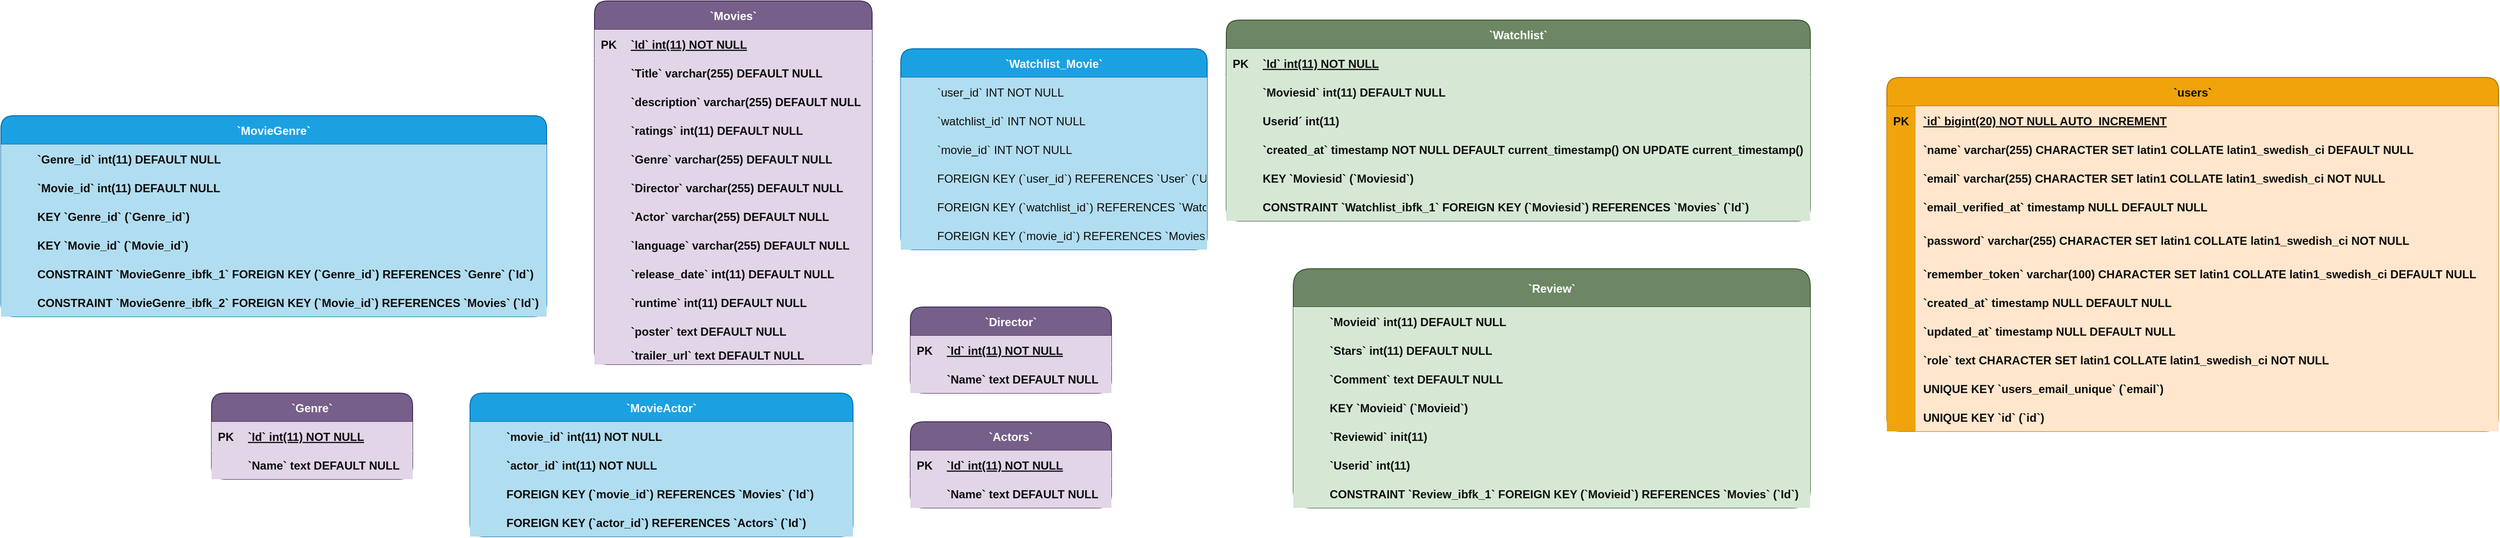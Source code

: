 <mxfile>
    <diagram id="5376sdKJ-PVG1L80QGkr" name="SQL ERD">
        <mxGraphModel dx="2880" dy="1650" grid="1" gridSize="10" guides="1" tooltips="1" connect="1" arrows="1" fold="1" page="0" pageScale="1" pageWidth="850" pageHeight="1100" background="#FFFFFF" math="0" shadow="0">
            <root>
                <mxCell id="0"/>
                <mxCell id="1" parent="0"/>
                <UserObject label="" lucidchartObjectId="zA._Ony1s0Xp" id="35">
                    <mxCell style="html=1;jettySize=18;whiteSpace=wrap;fontSize=13;strokeColor=#ffe342;strokeOpacity=100;strokeWidth=2.3;rounded=1;arcSize=24;edgeStyle=orthogonalEdgeStyle;startArrow=ERmany;startSize=10;endArrow=ERmany;endSize=10;exitX=0.5;exitY=1.007;exitPerimeter=0;entryX=1.002;entryY=0.118;entryPerimeter=0;" parent="1" edge="1">
                        <mxGeometry width="100" height="100" relative="1" as="geometry">
                            <Array as="points"/>
                            <mxPoint x="1410.42" y="248.868" as="targetPoint"/>
                        </mxGeometry>
                    </mxCell>
                </UserObject>
                <mxCell id="97ya8nI3-TbT8D8gCpiC-35" value="`Actors`" style="shape=table;startSize=30;container=1;collapsible=1;childLayout=tableLayout;fixedRows=1;rowLines=0;fontStyle=1;align=center;resizeLast=1;rounded=1;fillColor=#76608a;strokeColor=#432D57;shadow=0;fontColor=#ffffff;" parent="1" vertex="1">
                    <mxGeometry x="-780" width="210" height="90" as="geometry"/>
                </mxCell>
                <mxCell id="97ya8nI3-TbT8D8gCpiC-36" value="" style="shape=tableRow;horizontal=0;startSize=0;swimlaneHead=0;swimlaneBody=0;fillColor=#e1d5e7;collapsible=0;dropTarget=0;points=[[0,0.5],[1,0.5]];portConstraint=eastwest;top=0;left=0;right=0;bottom=1;rounded=1;strokeColor=#9673a6;shadow=0;fontColor=#0d0d0d;fontStyle=1;" parent="97ya8nI3-TbT8D8gCpiC-35" vertex="1">
                    <mxGeometry y="30" width="210" height="30" as="geometry"/>
                </mxCell>
                <mxCell id="97ya8nI3-TbT8D8gCpiC-37" value="PK" style="shape=partialRectangle;overflow=hidden;connectable=0;fillColor=#e1d5e7;top=0;left=0;bottom=0;right=0;fontStyle=1;rounded=1;strokeColor=#9673a6;shadow=0;fontColor=#0d0d0d;" parent="97ya8nI3-TbT8D8gCpiC-36" vertex="1">
                    <mxGeometry width="30" height="30" as="geometry">
                        <mxRectangle width="30" height="30" as="alternateBounds"/>
                    </mxGeometry>
                </mxCell>
                <mxCell id="97ya8nI3-TbT8D8gCpiC-38" value="`Id` int(11) NOT NULL" style="shape=partialRectangle;overflow=hidden;connectable=0;fillColor=#e1d5e7;align=left;top=0;left=0;bottom=0;right=0;spacingLeft=6;fontStyle=5;rounded=1;strokeColor=#9673a6;shadow=0;fontColor=#0d0d0d;" parent="97ya8nI3-TbT8D8gCpiC-36" vertex="1">
                    <mxGeometry x="30" width="180" height="30" as="geometry">
                        <mxRectangle width="180" height="30" as="alternateBounds"/>
                    </mxGeometry>
                </mxCell>
                <mxCell id="97ya8nI3-TbT8D8gCpiC-39" value="" style="shape=tableRow;horizontal=0;startSize=0;swimlaneHead=0;swimlaneBody=0;fillColor=#e1d5e7;collapsible=0;dropTarget=0;points=[[0,0.5],[1,0.5]];portConstraint=eastwest;top=0;left=0;right=0;bottom=0;rounded=1;strokeColor=#9673a6;shadow=0;fontColor=#0d0d0d;fontStyle=1;" parent="97ya8nI3-TbT8D8gCpiC-35" vertex="1">
                    <mxGeometry y="60" width="210" height="30" as="geometry"/>
                </mxCell>
                <mxCell id="97ya8nI3-TbT8D8gCpiC-40" value="" style="shape=partialRectangle;overflow=hidden;connectable=0;fillColor=#e1d5e7;top=0;left=0;bottom=0;right=0;rounded=1;strokeColor=#9673a6;shadow=0;fontColor=#0d0d0d;fontStyle=1;" parent="97ya8nI3-TbT8D8gCpiC-39" vertex="1">
                    <mxGeometry width="30" height="30" as="geometry">
                        <mxRectangle width="30" height="30" as="alternateBounds"/>
                    </mxGeometry>
                </mxCell>
                <mxCell id="97ya8nI3-TbT8D8gCpiC-41" value="`Name` text DEFAULT NULL" style="shape=partialRectangle;overflow=hidden;connectable=0;fillColor=#e1d5e7;align=left;top=0;left=0;bottom=0;right=0;spacingLeft=6;rounded=1;strokeColor=#9673a6;shadow=0;fontColor=#0d0d0d;fontStyle=1;" parent="97ya8nI3-TbT8D8gCpiC-39" vertex="1">
                    <mxGeometry x="30" width="180" height="30" as="geometry">
                        <mxRectangle width="180" height="30" as="alternateBounds"/>
                    </mxGeometry>
                </mxCell>
                <mxCell id="97ya8nI3-TbT8D8gCpiC-46" value="`Director`" style="shape=table;startSize=30;container=1;collapsible=1;childLayout=tableLayout;fixedRows=1;rowLines=0;fontStyle=1;align=center;resizeLast=1;rounded=1;fillColor=#76608a;strokeColor=#432D57;shadow=0;fontColor=#ffffff;" parent="1" vertex="1">
                    <mxGeometry x="-780" y="-120" width="210" height="90" as="geometry"/>
                </mxCell>
                <mxCell id="97ya8nI3-TbT8D8gCpiC-47" value="" style="shape=tableRow;horizontal=0;startSize=0;swimlaneHead=0;swimlaneBody=0;fillColor=#e1d5e7;collapsible=0;dropTarget=0;points=[[0,0.5],[1,0.5]];portConstraint=eastwest;top=0;left=0;right=0;bottom=1;rounded=1;strokeColor=#9673a6;shadow=0;fontColor=#0d0d0d;fontStyle=1;" parent="97ya8nI3-TbT8D8gCpiC-46" vertex="1">
                    <mxGeometry y="30" width="210" height="30" as="geometry"/>
                </mxCell>
                <mxCell id="97ya8nI3-TbT8D8gCpiC-48" value="PK" style="shape=partialRectangle;overflow=hidden;connectable=0;fillColor=#e1d5e7;top=0;left=0;bottom=0;right=0;fontStyle=1;rounded=1;strokeColor=#9673a6;shadow=0;fontColor=#0d0d0d;" parent="97ya8nI3-TbT8D8gCpiC-47" vertex="1">
                    <mxGeometry width="30" height="30" as="geometry">
                        <mxRectangle width="30" height="30" as="alternateBounds"/>
                    </mxGeometry>
                </mxCell>
                <mxCell id="97ya8nI3-TbT8D8gCpiC-49" value="`Id` int(11) NOT NULL" style="shape=partialRectangle;overflow=hidden;connectable=0;fillColor=#e1d5e7;align=left;top=0;left=0;bottom=0;right=0;spacingLeft=6;fontStyle=5;rounded=1;strokeColor=#9673a6;shadow=0;fontColor=#0d0d0d;" parent="97ya8nI3-TbT8D8gCpiC-47" vertex="1">
                    <mxGeometry x="30" width="180" height="30" as="geometry">
                        <mxRectangle width="180" height="30" as="alternateBounds"/>
                    </mxGeometry>
                </mxCell>
                <mxCell id="97ya8nI3-TbT8D8gCpiC-50" value="" style="shape=tableRow;horizontal=0;startSize=0;swimlaneHead=0;swimlaneBody=0;fillColor=#e1d5e7;collapsible=0;dropTarget=0;points=[[0,0.5],[1,0.5]];portConstraint=eastwest;top=0;left=0;right=0;bottom=0;rounded=1;strokeColor=#9673a6;shadow=0;fontColor=#0d0d0d;fontStyle=1;" parent="97ya8nI3-TbT8D8gCpiC-46" vertex="1">
                    <mxGeometry y="60" width="210" height="30" as="geometry"/>
                </mxCell>
                <mxCell id="97ya8nI3-TbT8D8gCpiC-51" value="" style="shape=partialRectangle;overflow=hidden;connectable=0;fillColor=#e1d5e7;top=0;left=0;bottom=0;right=0;rounded=1;strokeColor=#9673a6;shadow=0;fontColor=#0d0d0d;fontStyle=1;" parent="97ya8nI3-TbT8D8gCpiC-50" vertex="1">
                    <mxGeometry width="30" height="30" as="geometry">
                        <mxRectangle width="30" height="30" as="alternateBounds"/>
                    </mxGeometry>
                </mxCell>
                <mxCell id="97ya8nI3-TbT8D8gCpiC-52" value="`Name` text DEFAULT NULL" style="shape=partialRectangle;overflow=hidden;connectable=0;fillColor=#e1d5e7;align=left;top=0;left=0;bottom=0;right=0;spacingLeft=6;rounded=1;strokeColor=#9673a6;shadow=0;fontColor=#0d0d0d;fontStyle=1;" parent="97ya8nI3-TbT8D8gCpiC-50" vertex="1">
                    <mxGeometry x="30" width="180" height="30" as="geometry">
                        <mxRectangle width="180" height="30" as="alternateBounds"/>
                    </mxGeometry>
                </mxCell>
                <mxCell id="97ya8nI3-TbT8D8gCpiC-53" value="`Genre`" style="shape=table;startSize=30;container=1;collapsible=1;childLayout=tableLayout;fixedRows=1;rowLines=0;fontStyle=1;align=center;resizeLast=1;rounded=1;fillColor=#76608a;strokeColor=#432D57;shadow=0;fontColor=#ffffff;" parent="1" vertex="1">
                    <mxGeometry x="-1510" y="-30" width="210" height="90" as="geometry"/>
                </mxCell>
                <mxCell id="97ya8nI3-TbT8D8gCpiC-54" value="" style="shape=tableRow;horizontal=0;startSize=0;swimlaneHead=0;swimlaneBody=0;fillColor=#e1d5e7;collapsible=0;dropTarget=0;points=[[0,0.5],[1,0.5]];portConstraint=eastwest;top=0;left=0;right=0;bottom=1;rounded=1;strokeColor=#9673a6;shadow=0;fontColor=#0d0d0d;fontStyle=1;" parent="97ya8nI3-TbT8D8gCpiC-53" vertex="1">
                    <mxGeometry y="30" width="210" height="30" as="geometry"/>
                </mxCell>
                <mxCell id="97ya8nI3-TbT8D8gCpiC-55" value="PK" style="shape=partialRectangle;overflow=hidden;connectable=0;fillColor=#e1d5e7;top=0;left=0;bottom=0;right=0;fontStyle=1;rounded=1;strokeColor=#9673a6;shadow=0;fontColor=#0d0d0d;" parent="97ya8nI3-TbT8D8gCpiC-54" vertex="1">
                    <mxGeometry width="30" height="30" as="geometry">
                        <mxRectangle width="30" height="30" as="alternateBounds"/>
                    </mxGeometry>
                </mxCell>
                <mxCell id="97ya8nI3-TbT8D8gCpiC-56" value="`Id` int(11) NOT NULL" style="shape=partialRectangle;overflow=hidden;connectable=0;fillColor=#e1d5e7;align=left;top=0;left=0;bottom=0;right=0;spacingLeft=6;fontStyle=5;rounded=1;strokeColor=#9673a6;shadow=0;fontColor=#0d0d0d;" parent="97ya8nI3-TbT8D8gCpiC-54" vertex="1">
                    <mxGeometry x="30" width="180" height="30" as="geometry">
                        <mxRectangle width="180" height="30" as="alternateBounds"/>
                    </mxGeometry>
                </mxCell>
                <mxCell id="97ya8nI3-TbT8D8gCpiC-57" value="" style="shape=tableRow;horizontal=0;startSize=0;swimlaneHead=0;swimlaneBody=0;fillColor=#e1d5e7;collapsible=0;dropTarget=0;points=[[0,0.5],[1,0.5]];portConstraint=eastwest;top=0;left=0;right=0;bottom=0;rounded=1;strokeColor=#9673a6;shadow=0;fontColor=#0d0d0d;fontStyle=1;" parent="97ya8nI3-TbT8D8gCpiC-53" vertex="1">
                    <mxGeometry y="60" width="210" height="30" as="geometry"/>
                </mxCell>
                <mxCell id="97ya8nI3-TbT8D8gCpiC-58" value="" style="shape=partialRectangle;overflow=hidden;connectable=0;fillColor=#e1d5e7;top=0;left=0;bottom=0;right=0;rounded=1;strokeColor=#9673a6;shadow=0;fontColor=#0d0d0d;fontStyle=1;" parent="97ya8nI3-TbT8D8gCpiC-57" vertex="1">
                    <mxGeometry width="30" height="30" as="geometry">
                        <mxRectangle width="30" height="30" as="alternateBounds"/>
                    </mxGeometry>
                </mxCell>
                <mxCell id="97ya8nI3-TbT8D8gCpiC-59" value="`Name` text DEFAULT NULL" style="shape=partialRectangle;overflow=hidden;connectable=0;fillColor=#e1d5e7;align=left;top=0;left=0;bottom=0;right=0;spacingLeft=6;rounded=1;strokeColor=#9673a6;shadow=0;fontColor=#0d0d0d;fontStyle=1;" parent="97ya8nI3-TbT8D8gCpiC-57" vertex="1">
                    <mxGeometry x="30" width="180" height="30" as="geometry">
                        <mxRectangle width="180" height="30" as="alternateBounds"/>
                    </mxGeometry>
                </mxCell>
                <mxCell id="97ya8nI3-TbT8D8gCpiC-64" value="`MovieGenre`" style="shape=table;startSize=30;container=1;collapsible=1;childLayout=tableLayout;fixedRows=1;rowLines=0;fontStyle=1;align=center;resizeLast=1;rounded=1;shadow=0;fillColor=#1ba1e2;fontColor=#ffffff;strokeColor=#006EAF;labelBackgroundColor=none;" parent="1" vertex="1">
                    <mxGeometry x="-1730" y="-320" width="570" height="210" as="geometry"/>
                </mxCell>
                <mxCell id="97ya8nI3-TbT8D8gCpiC-65" value="" style="shape=tableRow;horizontal=0;startSize=0;swimlaneHead=0;swimlaneBody=0;fillColor=#e1d5e7;collapsible=0;dropTarget=0;points=[[0,0.5],[1,0.5]];portConstraint=eastwest;top=0;left=0;right=0;bottom=0;rounded=1;strokeColor=#9673a6;shadow=0;fontColor=#0d0d0d;fontStyle=1;" parent="97ya8nI3-TbT8D8gCpiC-64" vertex="1">
                    <mxGeometry y="30" width="570" height="30" as="geometry"/>
                </mxCell>
                <mxCell id="97ya8nI3-TbT8D8gCpiC-66" value="" style="shape=partialRectangle;overflow=hidden;connectable=0;fillColor=#b1ddf0;top=0;left=0;bottom=0;right=0;rounded=1;strokeColor=#10739e;shadow=0;fontColor=#0d0d0d;fontStyle=1;" parent="97ya8nI3-TbT8D8gCpiC-65" vertex="1">
                    <mxGeometry width="30" height="30" as="geometry">
                        <mxRectangle width="30" height="30" as="alternateBounds"/>
                    </mxGeometry>
                </mxCell>
                <mxCell id="97ya8nI3-TbT8D8gCpiC-67" value="`Genre_id` int(11) DEFAULT NULL" style="shape=partialRectangle;overflow=hidden;connectable=0;fillColor=#b1ddf0;align=left;top=0;left=0;bottom=0;right=0;spacingLeft=6;rounded=1;strokeColor=#10739e;shadow=0;fontColor=#0d0d0d;fontStyle=1;" parent="97ya8nI3-TbT8D8gCpiC-65" vertex="1">
                    <mxGeometry x="30" width="540" height="30" as="geometry">
                        <mxRectangle width="540" height="30" as="alternateBounds"/>
                    </mxGeometry>
                </mxCell>
                <mxCell id="97ya8nI3-TbT8D8gCpiC-68" value="" style="shape=tableRow;horizontal=0;startSize=0;swimlaneHead=0;swimlaneBody=0;fillColor=#e1d5e7;collapsible=0;dropTarget=0;points=[[0,0.5],[1,0.5]];portConstraint=eastwest;top=0;left=0;right=0;bottom=0;rounded=1;strokeColor=#9673a6;shadow=0;fontColor=#0d0d0d;fontStyle=1;" parent="97ya8nI3-TbT8D8gCpiC-64" vertex="1">
                    <mxGeometry y="60" width="570" height="30" as="geometry"/>
                </mxCell>
                <mxCell id="97ya8nI3-TbT8D8gCpiC-69" value="" style="shape=partialRectangle;overflow=hidden;connectable=0;fillColor=#b1ddf0;top=0;left=0;bottom=0;right=0;rounded=1;strokeColor=#10739e;shadow=0;fontColor=#0d0d0d;fontStyle=1;" parent="97ya8nI3-TbT8D8gCpiC-68" vertex="1">
                    <mxGeometry width="30" height="30" as="geometry">
                        <mxRectangle width="30" height="30" as="alternateBounds"/>
                    </mxGeometry>
                </mxCell>
                <mxCell id="97ya8nI3-TbT8D8gCpiC-70" value="`Movie_id` int(11) DEFAULT NULL" style="shape=partialRectangle;overflow=hidden;connectable=0;fillColor=#b1ddf0;align=left;top=0;left=0;bottom=0;right=0;spacingLeft=6;rounded=1;strokeColor=#10739e;shadow=0;fontColor=#0d0d0d;fontStyle=1;" parent="97ya8nI3-TbT8D8gCpiC-68" vertex="1">
                    <mxGeometry x="30" width="540" height="30" as="geometry">
                        <mxRectangle width="540" height="30" as="alternateBounds"/>
                    </mxGeometry>
                </mxCell>
                <mxCell id="97ya8nI3-TbT8D8gCpiC-71" value="" style="shape=tableRow;horizontal=0;startSize=0;swimlaneHead=0;swimlaneBody=0;fillColor=#e1d5e7;collapsible=0;dropTarget=0;points=[[0,0.5],[1,0.5]];portConstraint=eastwest;top=0;left=0;right=0;bottom=0;rounded=1;strokeColor=#9673a6;shadow=0;fontColor=#0d0d0d;fontStyle=1;" parent="97ya8nI3-TbT8D8gCpiC-64" vertex="1">
                    <mxGeometry y="90" width="570" height="30" as="geometry"/>
                </mxCell>
                <mxCell id="97ya8nI3-TbT8D8gCpiC-72" value="" style="shape=partialRectangle;overflow=hidden;connectable=0;fillColor=#b1ddf0;top=0;left=0;bottom=0;right=0;rounded=1;strokeColor=#10739e;shadow=0;fontColor=#0d0d0d;fontStyle=1;" parent="97ya8nI3-TbT8D8gCpiC-71" vertex="1">
                    <mxGeometry width="30" height="30" as="geometry">
                        <mxRectangle width="30" height="30" as="alternateBounds"/>
                    </mxGeometry>
                </mxCell>
                <mxCell id="97ya8nI3-TbT8D8gCpiC-73" value="KEY `Genre_id` (`Genre_id`)" style="shape=partialRectangle;overflow=hidden;connectable=0;fillColor=#b1ddf0;align=left;top=0;left=0;bottom=0;right=0;spacingLeft=6;rounded=1;strokeColor=#10739e;shadow=0;fontColor=#0d0d0d;fontStyle=1;" parent="97ya8nI3-TbT8D8gCpiC-71" vertex="1">
                    <mxGeometry x="30" width="540" height="30" as="geometry">
                        <mxRectangle width="540" height="30" as="alternateBounds"/>
                    </mxGeometry>
                </mxCell>
                <mxCell id="97ya8nI3-TbT8D8gCpiC-74" value="" style="shape=tableRow;horizontal=0;startSize=0;swimlaneHead=0;swimlaneBody=0;fillColor=#e1d5e7;collapsible=0;dropTarget=0;points=[[0,0.5],[1,0.5]];portConstraint=eastwest;top=0;left=0;right=0;bottom=0;rounded=1;strokeColor=#9673a6;shadow=0;fontColor=#0d0d0d;fontStyle=1;" parent="97ya8nI3-TbT8D8gCpiC-64" vertex="1">
                    <mxGeometry y="120" width="570" height="30" as="geometry"/>
                </mxCell>
                <mxCell id="97ya8nI3-TbT8D8gCpiC-75" value="" style="shape=partialRectangle;overflow=hidden;connectable=0;fillColor=#b1ddf0;top=0;left=0;bottom=0;right=0;rounded=1;strokeColor=#10739e;shadow=0;fontColor=#0d0d0d;fontStyle=1;" parent="97ya8nI3-TbT8D8gCpiC-74" vertex="1">
                    <mxGeometry width="30" height="30" as="geometry">
                        <mxRectangle width="30" height="30" as="alternateBounds"/>
                    </mxGeometry>
                </mxCell>
                <mxCell id="97ya8nI3-TbT8D8gCpiC-76" value="KEY `Movie_id` (`Movie_id`)" style="shape=partialRectangle;overflow=hidden;connectable=0;fillColor=#b1ddf0;align=left;top=0;left=0;bottom=0;right=0;spacingLeft=6;rounded=1;strokeColor=#10739e;shadow=0;fontColor=#0d0d0d;fontStyle=1;" parent="97ya8nI3-TbT8D8gCpiC-74" vertex="1">
                    <mxGeometry x="30" width="540" height="30" as="geometry">
                        <mxRectangle width="540" height="30" as="alternateBounds"/>
                    </mxGeometry>
                </mxCell>
                <mxCell id="97ya8nI3-TbT8D8gCpiC-77" value="" style="shape=tableRow;horizontal=0;startSize=0;swimlaneHead=0;swimlaneBody=0;fillColor=#e1d5e7;collapsible=0;dropTarget=0;points=[[0,0.5],[1,0.5]];portConstraint=eastwest;top=0;left=0;right=0;bottom=0;rounded=1;strokeColor=#9673a6;shadow=0;fontColor=#0d0d0d;fontStyle=1;" parent="97ya8nI3-TbT8D8gCpiC-64" vertex="1">
                    <mxGeometry y="150" width="570" height="30" as="geometry"/>
                </mxCell>
                <mxCell id="97ya8nI3-TbT8D8gCpiC-78" value="" style="shape=partialRectangle;overflow=hidden;connectable=0;fillColor=#b1ddf0;top=0;left=0;bottom=0;right=0;rounded=1;strokeColor=#10739e;shadow=0;fontColor=#0d0d0d;fontStyle=1;" parent="97ya8nI3-TbT8D8gCpiC-77" vertex="1">
                    <mxGeometry width="30" height="30" as="geometry">
                        <mxRectangle width="30" height="30" as="alternateBounds"/>
                    </mxGeometry>
                </mxCell>
                <mxCell id="97ya8nI3-TbT8D8gCpiC-79" value="CONSTRAINT `MovieGenre_ibfk_1` FOREIGN KEY (`Genre_id`) REFERENCES `Genre` (`Id`)" style="shape=partialRectangle;overflow=hidden;connectable=0;fillColor=#b1ddf0;align=left;top=0;left=0;bottom=0;right=0;spacingLeft=6;rounded=1;strokeColor=#10739e;shadow=0;fontColor=#0d0d0d;fontStyle=1;" parent="97ya8nI3-TbT8D8gCpiC-77" vertex="1">
                    <mxGeometry x="30" width="540" height="30" as="geometry">
                        <mxRectangle width="540" height="30" as="alternateBounds"/>
                    </mxGeometry>
                </mxCell>
                <mxCell id="97ya8nI3-TbT8D8gCpiC-80" value="" style="shape=tableRow;horizontal=0;startSize=0;swimlaneHead=0;swimlaneBody=0;fillColor=#e1d5e7;collapsible=0;dropTarget=0;points=[[0,0.5],[1,0.5]];portConstraint=eastwest;top=0;left=0;right=0;bottom=0;rounded=1;strokeColor=#9673a6;shadow=0;fontColor=#0d0d0d;fontStyle=1;" parent="97ya8nI3-TbT8D8gCpiC-64" vertex="1">
                    <mxGeometry y="180" width="570" height="30" as="geometry"/>
                </mxCell>
                <mxCell id="97ya8nI3-TbT8D8gCpiC-81" value="" style="shape=partialRectangle;overflow=hidden;connectable=0;fillColor=#b1ddf0;top=0;left=0;bottom=0;right=0;rounded=1;strokeColor=#10739e;shadow=0;fontColor=#0d0d0d;fontStyle=1;" parent="97ya8nI3-TbT8D8gCpiC-80" vertex="1">
                    <mxGeometry width="30" height="30" as="geometry">
                        <mxRectangle width="30" height="30" as="alternateBounds"/>
                    </mxGeometry>
                </mxCell>
                <mxCell id="97ya8nI3-TbT8D8gCpiC-82" value="CONSTRAINT `MovieGenre_ibfk_2` FOREIGN KEY (`Movie_id`) REFERENCES `Movies` (`Id`)" style="shape=partialRectangle;overflow=hidden;connectable=0;fillColor=#b1ddf0;align=left;top=0;left=0;bottom=0;right=0;spacingLeft=6;rounded=1;strokeColor=#10739e;shadow=0;fontColor=#0d0d0d;fontStyle=1;" parent="97ya8nI3-TbT8D8gCpiC-80" vertex="1">
                    <mxGeometry x="30" width="540" height="30" as="geometry">
                        <mxRectangle width="540" height="30" as="alternateBounds"/>
                    </mxGeometry>
                </mxCell>
                <mxCell id="97ya8nI3-TbT8D8gCpiC-83" value="`Movies`" style="shape=table;startSize=30;container=1;collapsible=1;childLayout=tableLayout;fixedRows=1;rowLines=0;fontStyle=1;align=center;resizeLast=1;rounded=1;fillColor=#76608a;strokeColor=#432D57;shadow=0;fontColor=#ffffff;" parent="1" vertex="1">
                    <mxGeometry x="-1110" y="-440" width="290" height="380" as="geometry"/>
                </mxCell>
                <mxCell id="97ya8nI3-TbT8D8gCpiC-84" value="" style="shape=tableRow;horizontal=0;startSize=0;swimlaneHead=0;swimlaneBody=0;fillColor=#e1d5e7;collapsible=0;dropTarget=0;points=[[0,0.5],[1,0.5]];portConstraint=eastwest;top=0;left=0;right=0;bottom=1;rounded=1;strokeColor=#9673a6;shadow=0;fontColor=#0d0d0d;fontStyle=1;" parent="97ya8nI3-TbT8D8gCpiC-83" vertex="1">
                    <mxGeometry y="30" width="290" height="30" as="geometry"/>
                </mxCell>
                <mxCell id="97ya8nI3-TbT8D8gCpiC-85" value="PK" style="shape=partialRectangle;overflow=hidden;connectable=0;fillColor=#e1d5e7;top=0;left=0;bottom=0;right=0;fontStyle=1;rounded=1;strokeColor=#9673a6;shadow=0;fontColor=#0d0d0d;" parent="97ya8nI3-TbT8D8gCpiC-84" vertex="1">
                    <mxGeometry width="30" height="30" as="geometry">
                        <mxRectangle width="30" height="30" as="alternateBounds"/>
                    </mxGeometry>
                </mxCell>
                <mxCell id="97ya8nI3-TbT8D8gCpiC-86" value="`Id` int(11) NOT NULL" style="shape=partialRectangle;overflow=hidden;connectable=0;fillColor=#e1d5e7;align=left;top=0;left=0;bottom=0;right=0;spacingLeft=6;fontStyle=5;rounded=1;strokeColor=#9673a6;shadow=0;fontColor=#0d0d0d;" parent="97ya8nI3-TbT8D8gCpiC-84" vertex="1">
                    <mxGeometry x="30" width="260" height="30" as="geometry">
                        <mxRectangle width="260" height="30" as="alternateBounds"/>
                    </mxGeometry>
                </mxCell>
                <mxCell id="97ya8nI3-TbT8D8gCpiC-87" value="" style="shape=tableRow;horizontal=0;startSize=0;swimlaneHead=0;swimlaneBody=0;fillColor=#e1d5e7;collapsible=0;dropTarget=0;points=[[0,0.5],[1,0.5]];portConstraint=eastwest;top=0;left=0;right=0;bottom=0;rounded=1;strokeColor=#9673a6;shadow=0;fontColor=#0d0d0d;fontStyle=1;" parent="97ya8nI3-TbT8D8gCpiC-83" vertex="1">
                    <mxGeometry y="60" width="290" height="30" as="geometry"/>
                </mxCell>
                <mxCell id="97ya8nI3-TbT8D8gCpiC-88" value="" style="shape=partialRectangle;overflow=hidden;connectable=0;fillColor=#e1d5e7;top=0;left=0;bottom=0;right=0;rounded=1;strokeColor=#9673a6;shadow=0;fontColor=#0d0d0d;fontStyle=1;" parent="97ya8nI3-TbT8D8gCpiC-87" vertex="1">
                    <mxGeometry width="30" height="30" as="geometry">
                        <mxRectangle width="30" height="30" as="alternateBounds"/>
                    </mxGeometry>
                </mxCell>
                <mxCell id="97ya8nI3-TbT8D8gCpiC-89" value="`Title` varchar(255) DEFAULT NULL" style="shape=partialRectangle;overflow=hidden;connectable=0;fillColor=#e1d5e7;align=left;top=0;left=0;bottom=0;right=0;spacingLeft=6;rounded=1;strokeColor=#9673a6;shadow=0;fontColor=#0d0d0d;fontStyle=1;" parent="97ya8nI3-TbT8D8gCpiC-87" vertex="1">
                    <mxGeometry x="30" width="260" height="30" as="geometry">
                        <mxRectangle width="260" height="30" as="alternateBounds"/>
                    </mxGeometry>
                </mxCell>
                <mxCell id="97ya8nI3-TbT8D8gCpiC-90" value="" style="shape=tableRow;horizontal=0;startSize=0;swimlaneHead=0;swimlaneBody=0;fillColor=#e1d5e7;collapsible=0;dropTarget=0;points=[[0,0.5],[1,0.5]];portConstraint=eastwest;top=0;left=0;right=0;bottom=0;rounded=1;strokeColor=#9673a6;shadow=0;fontColor=#0d0d0d;fontStyle=1;" parent="97ya8nI3-TbT8D8gCpiC-83" vertex="1">
                    <mxGeometry y="90" width="290" height="30" as="geometry"/>
                </mxCell>
                <mxCell id="97ya8nI3-TbT8D8gCpiC-91" value="" style="shape=partialRectangle;overflow=hidden;connectable=0;fillColor=#e1d5e7;top=0;left=0;bottom=0;right=0;rounded=1;strokeColor=#9673a6;shadow=0;fontColor=#0d0d0d;fontStyle=1;" parent="97ya8nI3-TbT8D8gCpiC-90" vertex="1">
                    <mxGeometry width="30" height="30" as="geometry">
                        <mxRectangle width="30" height="30" as="alternateBounds"/>
                    </mxGeometry>
                </mxCell>
                <mxCell id="97ya8nI3-TbT8D8gCpiC-92" value="`description` varchar(255) DEFAULT NULL" style="shape=partialRectangle;overflow=hidden;connectable=0;fillColor=#e1d5e7;align=left;top=0;left=0;bottom=0;right=0;spacingLeft=6;rounded=1;strokeColor=#9673a6;shadow=0;fontColor=#0d0d0d;fontStyle=1;" parent="97ya8nI3-TbT8D8gCpiC-90" vertex="1">
                    <mxGeometry x="30" width="260" height="30" as="geometry">
                        <mxRectangle width="260" height="30" as="alternateBounds"/>
                    </mxGeometry>
                </mxCell>
                <mxCell id="97ya8nI3-TbT8D8gCpiC-93" value="" style="shape=tableRow;horizontal=0;startSize=0;swimlaneHead=0;swimlaneBody=0;fillColor=#e1d5e7;collapsible=0;dropTarget=0;points=[[0,0.5],[1,0.5]];portConstraint=eastwest;top=0;left=0;right=0;bottom=0;rounded=1;strokeColor=#9673a6;shadow=0;fontColor=#0d0d0d;fontStyle=1;" parent="97ya8nI3-TbT8D8gCpiC-83" vertex="1">
                    <mxGeometry y="120" width="290" height="30" as="geometry"/>
                </mxCell>
                <mxCell id="97ya8nI3-TbT8D8gCpiC-94" value="" style="shape=partialRectangle;overflow=hidden;connectable=0;fillColor=#e1d5e7;top=0;left=0;bottom=0;right=0;rounded=1;strokeColor=#9673a6;shadow=0;fontColor=#0d0d0d;fontStyle=1;" parent="97ya8nI3-TbT8D8gCpiC-93" vertex="1">
                    <mxGeometry width="30" height="30" as="geometry">
                        <mxRectangle width="30" height="30" as="alternateBounds"/>
                    </mxGeometry>
                </mxCell>
                <mxCell id="97ya8nI3-TbT8D8gCpiC-95" value="`ratings` int(11) DEFAULT NULL" style="shape=partialRectangle;overflow=hidden;connectable=0;fillColor=#e1d5e7;align=left;top=0;left=0;bottom=0;right=0;spacingLeft=6;rounded=1;strokeColor=#9673a6;shadow=0;fontColor=#0d0d0d;fontStyle=1;" parent="97ya8nI3-TbT8D8gCpiC-93" vertex="1">
                    <mxGeometry x="30" width="260" height="30" as="geometry">
                        <mxRectangle width="260" height="30" as="alternateBounds"/>
                    </mxGeometry>
                </mxCell>
                <mxCell id="97ya8nI3-TbT8D8gCpiC-96" value="" style="shape=tableRow;horizontal=0;startSize=0;swimlaneHead=0;swimlaneBody=0;fillColor=#e1d5e7;collapsible=0;dropTarget=0;points=[[0,0.5],[1,0.5]];portConstraint=eastwest;top=0;left=0;right=0;bottom=0;rounded=1;strokeColor=#9673a6;shadow=0;fontColor=#0d0d0d;fontStyle=1;" parent="97ya8nI3-TbT8D8gCpiC-83" vertex="1">
                    <mxGeometry y="150" width="290" height="30" as="geometry"/>
                </mxCell>
                <mxCell id="97ya8nI3-TbT8D8gCpiC-97" value="" style="shape=partialRectangle;overflow=hidden;connectable=0;fillColor=#e1d5e7;top=0;left=0;bottom=0;right=0;rounded=1;strokeColor=#9673a6;shadow=0;fontColor=#0d0d0d;fontStyle=1;" parent="97ya8nI3-TbT8D8gCpiC-96" vertex="1">
                    <mxGeometry width="30" height="30" as="geometry">
                        <mxRectangle width="30" height="30" as="alternateBounds"/>
                    </mxGeometry>
                </mxCell>
                <mxCell id="97ya8nI3-TbT8D8gCpiC-98" value="`Genre` varchar(255) DEFAULT NULL" style="shape=partialRectangle;overflow=hidden;connectable=0;fillColor=#e1d5e7;align=left;top=0;left=0;bottom=0;right=0;spacingLeft=6;rounded=1;strokeColor=#9673a6;shadow=0;fontColor=#0d0d0d;fontStyle=1;" parent="97ya8nI3-TbT8D8gCpiC-96" vertex="1">
                    <mxGeometry x="30" width="260" height="30" as="geometry">
                        <mxRectangle width="260" height="30" as="alternateBounds"/>
                    </mxGeometry>
                </mxCell>
                <mxCell id="97ya8nI3-TbT8D8gCpiC-99" value="" style="shape=tableRow;horizontal=0;startSize=0;swimlaneHead=0;swimlaneBody=0;fillColor=#e1d5e7;collapsible=0;dropTarget=0;points=[[0,0.5],[1,0.5]];portConstraint=eastwest;top=0;left=0;right=0;bottom=0;rounded=1;strokeColor=#9673a6;shadow=0;fontColor=#0d0d0d;fontStyle=1;" parent="97ya8nI3-TbT8D8gCpiC-83" vertex="1">
                    <mxGeometry y="180" width="290" height="30" as="geometry"/>
                </mxCell>
                <mxCell id="97ya8nI3-TbT8D8gCpiC-100" value="" style="shape=partialRectangle;overflow=hidden;connectable=0;fillColor=#e1d5e7;top=0;left=0;bottom=0;right=0;rounded=1;strokeColor=#9673a6;shadow=0;fontColor=#0d0d0d;fontStyle=1;" parent="97ya8nI3-TbT8D8gCpiC-99" vertex="1">
                    <mxGeometry width="30" height="30" as="geometry">
                        <mxRectangle width="30" height="30" as="alternateBounds"/>
                    </mxGeometry>
                </mxCell>
                <mxCell id="97ya8nI3-TbT8D8gCpiC-101" value="`Director` varchar(255) DEFAULT NULL" style="shape=partialRectangle;overflow=hidden;connectable=0;fillColor=#e1d5e7;align=left;top=0;left=0;bottom=0;right=0;spacingLeft=6;rounded=1;strokeColor=#9673a6;shadow=0;fontColor=#0d0d0d;fontStyle=1;" parent="97ya8nI3-TbT8D8gCpiC-99" vertex="1">
                    <mxGeometry x="30" width="260" height="30" as="geometry">
                        <mxRectangle width="260" height="30" as="alternateBounds"/>
                    </mxGeometry>
                </mxCell>
                <mxCell id="97ya8nI3-TbT8D8gCpiC-102" value="" style="shape=tableRow;horizontal=0;startSize=0;swimlaneHead=0;swimlaneBody=0;fillColor=#e1d5e7;collapsible=0;dropTarget=0;points=[[0,0.5],[1,0.5]];portConstraint=eastwest;top=0;left=0;right=0;bottom=0;rounded=1;strokeColor=#9673a6;shadow=0;fontColor=#0d0d0d;fontStyle=1;" parent="97ya8nI3-TbT8D8gCpiC-83" vertex="1">
                    <mxGeometry y="210" width="290" height="30" as="geometry"/>
                </mxCell>
                <mxCell id="97ya8nI3-TbT8D8gCpiC-103" value="" style="shape=partialRectangle;overflow=hidden;connectable=0;fillColor=#e1d5e7;top=0;left=0;bottom=0;right=0;rounded=1;strokeColor=#9673a6;shadow=0;fontColor=#0d0d0d;fontStyle=1;" parent="97ya8nI3-TbT8D8gCpiC-102" vertex="1">
                    <mxGeometry width="30" height="30" as="geometry">
                        <mxRectangle width="30" height="30" as="alternateBounds"/>
                    </mxGeometry>
                </mxCell>
                <mxCell id="97ya8nI3-TbT8D8gCpiC-104" value="`Actor` varchar(255) DEFAULT NULL" style="shape=partialRectangle;overflow=hidden;connectable=0;fillColor=#e1d5e7;align=left;top=0;left=0;bottom=0;right=0;spacingLeft=6;rounded=1;strokeColor=#9673a6;shadow=0;fontColor=#0d0d0d;fontStyle=1;" parent="97ya8nI3-TbT8D8gCpiC-102" vertex="1">
                    <mxGeometry x="30" width="260" height="30" as="geometry">
                        <mxRectangle width="260" height="30" as="alternateBounds"/>
                    </mxGeometry>
                </mxCell>
                <mxCell id="97ya8nI3-TbT8D8gCpiC-105" value="" style="shape=tableRow;horizontal=0;startSize=0;swimlaneHead=0;swimlaneBody=0;fillColor=#e1d5e7;collapsible=0;dropTarget=0;points=[[0,0.5],[1,0.5]];portConstraint=eastwest;top=0;left=0;right=0;bottom=0;rounded=1;strokeColor=#9673a6;shadow=0;fontColor=#0d0d0d;fontStyle=1;" parent="97ya8nI3-TbT8D8gCpiC-83" vertex="1">
                    <mxGeometry y="240" width="290" height="30" as="geometry"/>
                </mxCell>
                <mxCell id="97ya8nI3-TbT8D8gCpiC-106" value="" style="shape=partialRectangle;overflow=hidden;connectable=0;fillColor=#e1d5e7;top=0;left=0;bottom=0;right=0;rounded=1;strokeColor=#9673a6;shadow=0;fontColor=#0d0d0d;fontStyle=1;" parent="97ya8nI3-TbT8D8gCpiC-105" vertex="1">
                    <mxGeometry width="30" height="30" as="geometry">
                        <mxRectangle width="30" height="30" as="alternateBounds"/>
                    </mxGeometry>
                </mxCell>
                <mxCell id="97ya8nI3-TbT8D8gCpiC-107" value="`language` varchar(255) DEFAULT NULL" style="shape=partialRectangle;overflow=hidden;connectable=0;fillColor=#e1d5e7;align=left;top=0;left=0;bottom=0;right=0;spacingLeft=6;rounded=1;strokeColor=#9673a6;shadow=0;fontColor=#0d0d0d;fontStyle=1;" parent="97ya8nI3-TbT8D8gCpiC-105" vertex="1">
                    <mxGeometry x="30" width="260" height="30" as="geometry">
                        <mxRectangle width="260" height="30" as="alternateBounds"/>
                    </mxGeometry>
                </mxCell>
                <mxCell id="97ya8nI3-TbT8D8gCpiC-108" value="" style="shape=tableRow;horizontal=0;startSize=0;swimlaneHead=0;swimlaneBody=0;fillColor=#e1d5e7;collapsible=0;dropTarget=0;points=[[0,0.5],[1,0.5]];portConstraint=eastwest;top=0;left=0;right=0;bottom=0;rounded=1;strokeColor=#9673a6;shadow=0;fontColor=#0d0d0d;fontStyle=1;" parent="97ya8nI3-TbT8D8gCpiC-83" vertex="1">
                    <mxGeometry y="270" width="290" height="30" as="geometry"/>
                </mxCell>
                <mxCell id="97ya8nI3-TbT8D8gCpiC-109" value="" style="shape=partialRectangle;overflow=hidden;connectable=0;fillColor=#e1d5e7;top=0;left=0;bottom=0;right=0;rounded=1;strokeColor=#9673a6;shadow=0;fontColor=#0d0d0d;fontStyle=1;" parent="97ya8nI3-TbT8D8gCpiC-108" vertex="1">
                    <mxGeometry width="30" height="30" as="geometry">
                        <mxRectangle width="30" height="30" as="alternateBounds"/>
                    </mxGeometry>
                </mxCell>
                <mxCell id="97ya8nI3-TbT8D8gCpiC-110" value="`release_date` int(11) DEFAULT NULL" style="shape=partialRectangle;overflow=hidden;connectable=0;fillColor=#e1d5e7;align=left;top=0;left=0;bottom=0;right=0;spacingLeft=6;rounded=1;strokeColor=#9673a6;shadow=0;fontColor=#0d0d0d;fontStyle=1;" parent="97ya8nI3-TbT8D8gCpiC-108" vertex="1">
                    <mxGeometry x="30" width="260" height="30" as="geometry">
                        <mxRectangle width="260" height="30" as="alternateBounds"/>
                    </mxGeometry>
                </mxCell>
                <mxCell id="97ya8nI3-TbT8D8gCpiC-111" value="" style="shape=tableRow;horizontal=0;startSize=0;swimlaneHead=0;swimlaneBody=0;fillColor=#e1d5e7;collapsible=0;dropTarget=0;points=[[0,0.5],[1,0.5]];portConstraint=eastwest;top=0;left=0;right=0;bottom=0;rounded=1;strokeColor=#9673a6;shadow=0;fontColor=#0d0d0d;fontStyle=1;" parent="97ya8nI3-TbT8D8gCpiC-83" vertex="1">
                    <mxGeometry y="300" width="290" height="30" as="geometry"/>
                </mxCell>
                <mxCell id="97ya8nI3-TbT8D8gCpiC-112" value="" style="shape=partialRectangle;overflow=hidden;connectable=0;fillColor=#e1d5e7;top=0;left=0;bottom=0;right=0;rounded=1;strokeColor=#9673a6;shadow=0;fontColor=#0d0d0d;fontStyle=1;" parent="97ya8nI3-TbT8D8gCpiC-111" vertex="1">
                    <mxGeometry width="30" height="30" as="geometry">
                        <mxRectangle width="30" height="30" as="alternateBounds"/>
                    </mxGeometry>
                </mxCell>
                <mxCell id="97ya8nI3-TbT8D8gCpiC-113" value="`runtime` int(11) DEFAULT NULL" style="shape=partialRectangle;overflow=hidden;connectable=0;fillColor=#e1d5e7;align=left;top=0;left=0;bottom=0;right=0;spacingLeft=6;rounded=1;strokeColor=#9673a6;shadow=0;fontColor=#0d0d0d;fontStyle=1;" parent="97ya8nI3-TbT8D8gCpiC-111" vertex="1">
                    <mxGeometry x="30" width="260" height="30" as="geometry">
                        <mxRectangle width="260" height="30" as="alternateBounds"/>
                    </mxGeometry>
                </mxCell>
                <mxCell id="97ya8nI3-TbT8D8gCpiC-114" value="" style="shape=tableRow;horizontal=0;startSize=0;swimlaneHead=0;swimlaneBody=0;fillColor=#e1d5e7;collapsible=0;dropTarget=0;points=[[0,0.5],[1,0.5]];portConstraint=eastwest;top=0;left=0;right=0;bottom=0;rounded=1;strokeColor=#9673a6;shadow=0;fontColor=#0d0d0d;fontStyle=1;" parent="97ya8nI3-TbT8D8gCpiC-83" vertex="1">
                    <mxGeometry y="330" width="290" height="30" as="geometry"/>
                </mxCell>
                <mxCell id="97ya8nI3-TbT8D8gCpiC-115" value="" style="shape=partialRectangle;overflow=hidden;connectable=0;fillColor=#e1d5e7;top=0;left=0;bottom=0;right=0;rounded=1;strokeColor=#9673a6;shadow=0;fontColor=#0d0d0d;fontStyle=1;" parent="97ya8nI3-TbT8D8gCpiC-114" vertex="1">
                    <mxGeometry width="30" height="30" as="geometry">
                        <mxRectangle width="30" height="30" as="alternateBounds"/>
                    </mxGeometry>
                </mxCell>
                <mxCell id="97ya8nI3-TbT8D8gCpiC-116" value="`poster` text DEFAULT NULL" style="shape=partialRectangle;overflow=hidden;connectable=0;fillColor=#e1d5e7;align=left;top=0;left=0;bottom=0;right=0;spacingLeft=6;rounded=1;strokeColor=#9673a6;shadow=0;fontColor=#0d0d0d;fontStyle=1;" parent="97ya8nI3-TbT8D8gCpiC-114" vertex="1">
                    <mxGeometry x="30" width="260" height="30" as="geometry">
                        <mxRectangle width="260" height="30" as="alternateBounds"/>
                    </mxGeometry>
                </mxCell>
                <mxCell id="97ya8nI3-TbT8D8gCpiC-117" value="" style="shape=tableRow;horizontal=0;startSize=0;swimlaneHead=0;swimlaneBody=0;fillColor=#e1d5e7;collapsible=0;dropTarget=0;points=[[0,0.5],[1,0.5]];portConstraint=eastwest;top=0;left=0;right=0;bottom=0;rounded=1;strokeColor=#9673a6;shadow=0;fontColor=#0d0d0d;fontStyle=1;" parent="97ya8nI3-TbT8D8gCpiC-83" vertex="1">
                    <mxGeometry y="360" width="290" height="20" as="geometry"/>
                </mxCell>
                <mxCell id="97ya8nI3-TbT8D8gCpiC-118" value="" style="shape=partialRectangle;overflow=hidden;connectable=0;fillColor=#e1d5e7;top=0;left=0;bottom=0;right=0;rounded=1;strokeColor=#9673a6;shadow=0;fontColor=#0d0d0d;fontStyle=1;" parent="97ya8nI3-TbT8D8gCpiC-117" vertex="1">
                    <mxGeometry width="30" height="20" as="geometry">
                        <mxRectangle width="30" height="20" as="alternateBounds"/>
                    </mxGeometry>
                </mxCell>
                <mxCell id="97ya8nI3-TbT8D8gCpiC-119" value="`trailer_url` text DEFAULT NULL" style="shape=partialRectangle;overflow=hidden;connectable=0;fillColor=#e1d5e7;align=left;top=0;left=0;bottom=0;right=0;spacingLeft=6;rounded=1;strokeColor=#9673a6;shadow=0;fontColor=#0d0d0d;fontStyle=1;" parent="97ya8nI3-TbT8D8gCpiC-117" vertex="1">
                    <mxGeometry x="30" width="260" height="20" as="geometry">
                        <mxRectangle width="260" height="20" as="alternateBounds"/>
                    </mxGeometry>
                </mxCell>
                <mxCell id="97ya8nI3-TbT8D8gCpiC-120" value="`Review`" style="shape=table;startSize=40;container=1;collapsible=1;childLayout=tableLayout;fixedRows=1;rowLines=0;fontStyle=1;align=center;resizeLast=1;rounded=1;fillColor=#6d8764;strokeColor=#3A5431;shadow=0;fontColor=#ffffff;" parent="1" vertex="1">
                    <mxGeometry x="-380" y="-160" width="540" height="250" as="geometry"/>
                </mxCell>
                <mxCell id="97ya8nI3-TbT8D8gCpiC-121" value="" style="shape=tableRow;horizontal=0;startSize=0;swimlaneHead=0;swimlaneBody=0;fillColor=#d5e8d4;collapsible=0;dropTarget=0;points=[[0,0.5],[1,0.5]];portConstraint=eastwest;top=0;left=0;right=0;bottom=0;rounded=1;strokeColor=#82b366;shadow=0;fontStyle=1;fontColor=#0f0f0f;" parent="97ya8nI3-TbT8D8gCpiC-120" vertex="1">
                    <mxGeometry y="40" width="540" height="30" as="geometry"/>
                </mxCell>
                <mxCell id="97ya8nI3-TbT8D8gCpiC-122" value="" style="shape=partialRectangle;overflow=hidden;connectable=0;fillColor=#d5e8d4;top=0;left=0;bottom=0;right=0;rounded=1;strokeColor=#82b366;shadow=0;fontStyle=1;fontColor=#0f0f0f;" parent="97ya8nI3-TbT8D8gCpiC-121" vertex="1">
                    <mxGeometry width="30" height="30" as="geometry">
                        <mxRectangle width="30" height="30" as="alternateBounds"/>
                    </mxGeometry>
                </mxCell>
                <mxCell id="97ya8nI3-TbT8D8gCpiC-123" value="`Movieid` int(11) DEFAULT NULL" style="shape=partialRectangle;overflow=hidden;connectable=0;fillColor=#d5e8d4;align=left;top=0;left=0;bottom=0;right=0;spacingLeft=6;rounded=1;strokeColor=#82b366;shadow=0;fontStyle=1;fontColor=#0f0f0f;" parent="97ya8nI3-TbT8D8gCpiC-121" vertex="1">
                    <mxGeometry x="30" width="510" height="30" as="geometry">
                        <mxRectangle width="510" height="30" as="alternateBounds"/>
                    </mxGeometry>
                </mxCell>
                <mxCell id="97ya8nI3-TbT8D8gCpiC-124" value="" style="shape=tableRow;horizontal=0;startSize=0;swimlaneHead=0;swimlaneBody=0;fillColor=#d5e8d4;collapsible=0;dropTarget=0;points=[[0,0.5],[1,0.5]];portConstraint=eastwest;top=0;left=0;right=0;bottom=0;rounded=1;strokeColor=#82b366;shadow=0;fontStyle=1;fontColor=#0f0f0f;" parent="97ya8nI3-TbT8D8gCpiC-120" vertex="1">
                    <mxGeometry y="70" width="540" height="30" as="geometry"/>
                </mxCell>
                <mxCell id="97ya8nI3-TbT8D8gCpiC-125" value="" style="shape=partialRectangle;overflow=hidden;connectable=0;fillColor=#d5e8d4;top=0;left=0;bottom=0;right=0;rounded=1;strokeColor=#82b366;shadow=0;fontStyle=1;fontColor=#0f0f0f;" parent="97ya8nI3-TbT8D8gCpiC-124" vertex="1">
                    <mxGeometry width="30" height="30" as="geometry">
                        <mxRectangle width="30" height="30" as="alternateBounds"/>
                    </mxGeometry>
                </mxCell>
                <mxCell id="97ya8nI3-TbT8D8gCpiC-126" value="`Stars` int(11) DEFAULT NULL" style="shape=partialRectangle;overflow=hidden;connectable=0;fillColor=#d5e8d4;align=left;top=0;left=0;bottom=0;right=0;spacingLeft=6;rounded=1;strokeColor=#82b366;shadow=0;fontStyle=1;fontColor=#0f0f0f;" parent="97ya8nI3-TbT8D8gCpiC-124" vertex="1">
                    <mxGeometry x="30" width="510" height="30" as="geometry">
                        <mxRectangle width="510" height="30" as="alternateBounds"/>
                    </mxGeometry>
                </mxCell>
                <mxCell id="97ya8nI3-TbT8D8gCpiC-127" value="" style="shape=tableRow;horizontal=0;startSize=0;swimlaneHead=0;swimlaneBody=0;fillColor=#d5e8d4;collapsible=0;dropTarget=0;points=[[0,0.5],[1,0.5]];portConstraint=eastwest;top=0;left=0;right=0;bottom=0;rounded=1;strokeColor=#82b366;shadow=0;fontStyle=1;fontColor=#0f0f0f;" parent="97ya8nI3-TbT8D8gCpiC-120" vertex="1">
                    <mxGeometry y="100" width="540" height="30" as="geometry"/>
                </mxCell>
                <mxCell id="97ya8nI3-TbT8D8gCpiC-128" value="" style="shape=partialRectangle;overflow=hidden;connectable=0;fillColor=#d5e8d4;top=0;left=0;bottom=0;right=0;rounded=1;strokeColor=#82b366;shadow=0;fontStyle=1;fontColor=#0f0f0f;" parent="97ya8nI3-TbT8D8gCpiC-127" vertex="1">
                    <mxGeometry width="30" height="30" as="geometry">
                        <mxRectangle width="30" height="30" as="alternateBounds"/>
                    </mxGeometry>
                </mxCell>
                <mxCell id="97ya8nI3-TbT8D8gCpiC-129" value="`Comment` text DEFAULT NULL" style="shape=partialRectangle;overflow=hidden;connectable=0;fillColor=#d5e8d4;align=left;top=0;left=0;bottom=0;right=0;spacingLeft=6;rounded=1;strokeColor=#82b366;shadow=0;fontStyle=1;fontColor=#0f0f0f;" parent="97ya8nI3-TbT8D8gCpiC-127" vertex="1">
                    <mxGeometry x="30" width="510" height="30" as="geometry">
                        <mxRectangle width="510" height="30" as="alternateBounds"/>
                    </mxGeometry>
                </mxCell>
                <mxCell id="97ya8nI3-TbT8D8gCpiC-130" value="" style="shape=tableRow;horizontal=0;startSize=0;swimlaneHead=0;swimlaneBody=0;fillColor=#d5e8d4;collapsible=0;dropTarget=0;points=[[0,0.5],[1,0.5]];portConstraint=eastwest;top=0;left=0;right=0;bottom=0;rounded=1;strokeColor=#82b366;shadow=0;fontStyle=1;fontColor=#0f0f0f;" parent="97ya8nI3-TbT8D8gCpiC-120" vertex="1">
                    <mxGeometry y="130" width="540" height="30" as="geometry"/>
                </mxCell>
                <mxCell id="97ya8nI3-TbT8D8gCpiC-131" value="" style="shape=partialRectangle;overflow=hidden;connectable=0;fillColor=#d5e8d4;top=0;left=0;bottom=0;right=0;rounded=1;strokeColor=#82b366;shadow=0;fontStyle=1;fontColor=#0f0f0f;" parent="97ya8nI3-TbT8D8gCpiC-130" vertex="1">
                    <mxGeometry width="30" height="30" as="geometry">
                        <mxRectangle width="30" height="30" as="alternateBounds"/>
                    </mxGeometry>
                </mxCell>
                <mxCell id="97ya8nI3-TbT8D8gCpiC-132" value="KEY `Movieid` (`Movieid`)" style="shape=partialRectangle;overflow=hidden;connectable=0;fillColor=#d5e8d4;align=left;top=0;left=0;bottom=0;right=0;spacingLeft=6;rounded=1;strokeColor=#82b366;shadow=0;fontStyle=1;fontColor=#0f0f0f;" parent="97ya8nI3-TbT8D8gCpiC-130" vertex="1">
                    <mxGeometry x="30" width="510" height="30" as="geometry">
                        <mxRectangle width="510" height="30" as="alternateBounds"/>
                    </mxGeometry>
                </mxCell>
                <mxCell id="97ya8nI3-TbT8D8gCpiC-133" value="" style="shape=tableRow;horizontal=0;startSize=0;swimlaneHead=0;swimlaneBody=0;fillColor=#d5e8d4;collapsible=0;dropTarget=0;points=[[0,0.5],[1,0.5]];portConstraint=eastwest;top=0;left=0;right=0;bottom=0;rounded=1;strokeColor=#82b366;shadow=0;fontStyle=1;fontColor=#0f0f0f;" parent="97ya8nI3-TbT8D8gCpiC-120" vertex="1">
                    <mxGeometry y="160" width="540" height="30" as="geometry"/>
                </mxCell>
                <mxCell id="97ya8nI3-TbT8D8gCpiC-134" value="" style="shape=partialRectangle;overflow=hidden;connectable=0;fillColor=#d5e8d4;top=0;left=0;bottom=0;right=0;rounded=1;strokeColor=#82b366;shadow=0;fontStyle=1;fontColor=#0f0f0f;" parent="97ya8nI3-TbT8D8gCpiC-133" vertex="1">
                    <mxGeometry width="30" height="30" as="geometry">
                        <mxRectangle width="30" height="30" as="alternateBounds"/>
                    </mxGeometry>
                </mxCell>
                <mxCell id="97ya8nI3-TbT8D8gCpiC-135" value="`Reviewid` init(11)" style="shape=partialRectangle;overflow=hidden;connectable=0;fillColor=#d5e8d4;align=left;top=0;left=0;bottom=0;right=0;spacingLeft=6;rounded=1;strokeColor=#82b366;shadow=0;fontStyle=1;fontColor=#0f0f0f;" parent="97ya8nI3-TbT8D8gCpiC-133" vertex="1">
                    <mxGeometry x="30" width="510" height="30" as="geometry">
                        <mxRectangle width="510" height="30" as="alternateBounds"/>
                    </mxGeometry>
                </mxCell>
                <mxCell id="97ya8nI3-TbT8D8gCpiC-136" value="`users`" style="shape=table;startSize=30;container=1;collapsible=1;childLayout=tableLayout;fixedRows=1;rowLines=0;fontStyle=1;align=center;resizeLast=1;rounded=1;fillColor=#f0a30a;strokeColor=#BD7000;shadow=0;fontColor=#0d0d0d;" parent="1" vertex="1">
                    <mxGeometry x="240" y="-360" width="639" height="370" as="geometry"/>
                </mxCell>
                <mxCell id="97ya8nI3-TbT8D8gCpiC-137" value="" style="shape=tableRow;horizontal=0;startSize=0;swimlaneHead=0;swimlaneBody=0;fillColor=#e1d5e7;collapsible=0;dropTarget=0;points=[[0,0.5],[1,0.5]];portConstraint=eastwest;top=0;left=0;right=0;bottom=1;rounded=1;strokeColor=#9673a6;shadow=0;fontColor=#0d0d0d;fontStyle=1;" parent="97ya8nI3-TbT8D8gCpiC-136" vertex="1">
                    <mxGeometry y="30" width="639" height="30" as="geometry"/>
                </mxCell>
                <mxCell id="97ya8nI3-TbT8D8gCpiC-138" value="PK" style="shape=partialRectangle;overflow=hidden;connectable=0;fillColor=#f0a30a;top=0;left=0;bottom=0;right=0;fontStyle=1;rounded=1;strokeColor=#BD7000;shadow=0;fontColor=#0d0d0d;" parent="97ya8nI3-TbT8D8gCpiC-137" vertex="1">
                    <mxGeometry width="30" height="30" as="geometry">
                        <mxRectangle width="30" height="30" as="alternateBounds"/>
                    </mxGeometry>
                </mxCell>
                <mxCell id="97ya8nI3-TbT8D8gCpiC-139" value="`id` bigint(20) NOT NULL AUTO_INCREMENT" style="shape=partialRectangle;overflow=hidden;connectable=0;fillColor=#ffe6cc;align=left;top=0;left=0;bottom=0;right=0;spacingLeft=6;fontStyle=5;rounded=1;strokeColor=#d79b00;shadow=0;fontColor=#0d0d0d;" parent="97ya8nI3-TbT8D8gCpiC-137" vertex="1">
                    <mxGeometry x="30" width="609" height="30" as="geometry">
                        <mxRectangle width="609" height="30" as="alternateBounds"/>
                    </mxGeometry>
                </mxCell>
                <mxCell id="97ya8nI3-TbT8D8gCpiC-140" value="" style="shape=tableRow;horizontal=0;startSize=0;swimlaneHead=0;swimlaneBody=0;fillColor=#e1d5e7;collapsible=0;dropTarget=0;points=[[0,0.5],[1,0.5]];portConstraint=eastwest;top=0;left=0;right=0;bottom=0;rounded=1;strokeColor=#9673a6;shadow=0;fontColor=#0d0d0d;fontStyle=1;" parent="97ya8nI3-TbT8D8gCpiC-136" vertex="1">
                    <mxGeometry y="60" width="639" height="30" as="geometry"/>
                </mxCell>
                <mxCell id="97ya8nI3-TbT8D8gCpiC-141" value="" style="shape=partialRectangle;overflow=hidden;connectable=0;fillColor=#f0a30a;top=0;left=0;bottom=0;right=0;rounded=1;strokeColor=#BD7000;shadow=0;fontColor=#0d0d0d;fontStyle=1;" parent="97ya8nI3-TbT8D8gCpiC-140" vertex="1">
                    <mxGeometry width="30" height="30" as="geometry">
                        <mxRectangle width="30" height="30" as="alternateBounds"/>
                    </mxGeometry>
                </mxCell>
                <mxCell id="97ya8nI3-TbT8D8gCpiC-142" value="`name` varchar(255) CHARACTER SET latin1 COLLATE latin1_swedish_ci DEFAULT NULL" style="shape=partialRectangle;overflow=hidden;connectable=0;fillColor=#ffe6cc;align=left;top=0;left=0;bottom=0;right=0;spacingLeft=6;rounded=1;strokeColor=#d79b00;shadow=0;fontStyle=1;fontColor=#0d0d0d;" parent="97ya8nI3-TbT8D8gCpiC-140" vertex="1">
                    <mxGeometry x="30" width="609" height="30" as="geometry">
                        <mxRectangle width="609" height="30" as="alternateBounds"/>
                    </mxGeometry>
                </mxCell>
                <mxCell id="97ya8nI3-TbT8D8gCpiC-143" value="" style="shape=tableRow;horizontal=0;startSize=0;swimlaneHead=0;swimlaneBody=0;fillColor=#e1d5e7;collapsible=0;dropTarget=0;points=[[0,0.5],[1,0.5]];portConstraint=eastwest;top=0;left=0;right=0;bottom=0;rounded=1;strokeColor=#9673a6;shadow=0;fontColor=#0d0d0d;fontStyle=1;" parent="97ya8nI3-TbT8D8gCpiC-136" vertex="1">
                    <mxGeometry y="90" width="639" height="30" as="geometry"/>
                </mxCell>
                <mxCell id="97ya8nI3-TbT8D8gCpiC-144" value="" style="shape=partialRectangle;overflow=hidden;connectable=0;fillColor=#f0a30a;top=0;left=0;bottom=0;right=0;rounded=1;strokeColor=#BD7000;shadow=0;fontColor=#0d0d0d;fontStyle=1;" parent="97ya8nI3-TbT8D8gCpiC-143" vertex="1">
                    <mxGeometry width="30" height="30" as="geometry">
                        <mxRectangle width="30" height="30" as="alternateBounds"/>
                    </mxGeometry>
                </mxCell>
                <mxCell id="97ya8nI3-TbT8D8gCpiC-145" value="`email` varchar(255) CHARACTER SET latin1 COLLATE latin1_swedish_ci NOT NULL" style="shape=partialRectangle;overflow=hidden;connectable=0;fillColor=#ffe6cc;align=left;top=0;left=0;bottom=0;right=0;spacingLeft=6;rounded=1;strokeColor=#d79b00;shadow=0;fontStyle=1;fontColor=#0d0d0d;" parent="97ya8nI3-TbT8D8gCpiC-143" vertex="1">
                    <mxGeometry x="30" width="609" height="30" as="geometry">
                        <mxRectangle width="609" height="30" as="alternateBounds"/>
                    </mxGeometry>
                </mxCell>
                <mxCell id="97ya8nI3-TbT8D8gCpiC-146" value="" style="shape=tableRow;horizontal=0;startSize=0;swimlaneHead=0;swimlaneBody=0;fillColor=#e1d5e7;collapsible=0;dropTarget=0;points=[[0,0.5],[1,0.5]];portConstraint=eastwest;top=0;left=0;right=0;bottom=0;rounded=1;strokeColor=#9673a6;shadow=0;fontColor=#0d0d0d;fontStyle=1;" parent="97ya8nI3-TbT8D8gCpiC-136" vertex="1">
                    <mxGeometry y="120" width="639" height="30" as="geometry"/>
                </mxCell>
                <mxCell id="97ya8nI3-TbT8D8gCpiC-147" value="" style="shape=partialRectangle;overflow=hidden;connectable=0;fillColor=#f0a30a;top=0;left=0;bottom=0;right=0;rounded=1;strokeColor=#BD7000;shadow=0;fontColor=#0d0d0d;fontStyle=1;" parent="97ya8nI3-TbT8D8gCpiC-146" vertex="1">
                    <mxGeometry width="30" height="30" as="geometry">
                        <mxRectangle width="30" height="30" as="alternateBounds"/>
                    </mxGeometry>
                </mxCell>
                <mxCell id="97ya8nI3-TbT8D8gCpiC-148" value="`email_verified_at` timestamp NULL DEFAULT NULL" style="shape=partialRectangle;overflow=hidden;connectable=0;fillColor=#ffe6cc;align=left;top=0;left=0;bottom=0;right=0;spacingLeft=6;rounded=1;strokeColor=#d79b00;shadow=0;fontStyle=1;fontColor=#0d0d0d;" parent="97ya8nI3-TbT8D8gCpiC-146" vertex="1">
                    <mxGeometry x="30" width="609" height="30" as="geometry">
                        <mxRectangle width="609" height="30" as="alternateBounds"/>
                    </mxGeometry>
                </mxCell>
                <mxCell id="97ya8nI3-TbT8D8gCpiC-149" value="" style="shape=tableRow;horizontal=0;startSize=0;swimlaneHead=0;swimlaneBody=0;fillColor=#e1d5e7;collapsible=0;dropTarget=0;points=[[0,0.5],[1,0.5]];portConstraint=eastwest;top=0;left=0;right=0;bottom=0;rounded=1;strokeColor=#9673a6;shadow=0;fontColor=#0d0d0d;fontStyle=1;" parent="97ya8nI3-TbT8D8gCpiC-136" vertex="1">
                    <mxGeometry y="150" width="639" height="40" as="geometry"/>
                </mxCell>
                <mxCell id="97ya8nI3-TbT8D8gCpiC-150" value="" style="shape=partialRectangle;overflow=hidden;connectable=0;fillColor=#f0a30a;top=0;left=0;bottom=0;right=0;rounded=1;strokeColor=#BD7000;shadow=0;fontColor=#0d0d0d;fontStyle=1;" parent="97ya8nI3-TbT8D8gCpiC-149" vertex="1">
                    <mxGeometry width="30" height="40" as="geometry">
                        <mxRectangle width="30" height="40" as="alternateBounds"/>
                    </mxGeometry>
                </mxCell>
                <mxCell id="97ya8nI3-TbT8D8gCpiC-151" value="`password` varchar(255) CHARACTER SET latin1 COLLATE latin1_swedish_ci NOT NULL" style="shape=partialRectangle;overflow=hidden;connectable=0;fillColor=#ffe6cc;align=left;top=0;left=0;bottom=0;right=0;spacingLeft=6;rounded=1;strokeColor=#d79b00;shadow=0;fontStyle=1;fontColor=#0d0d0d;" parent="97ya8nI3-TbT8D8gCpiC-149" vertex="1">
                    <mxGeometry x="30" width="609" height="40" as="geometry">
                        <mxRectangle width="609" height="40" as="alternateBounds"/>
                    </mxGeometry>
                </mxCell>
                <mxCell id="97ya8nI3-TbT8D8gCpiC-152" value="" style="shape=tableRow;horizontal=0;startSize=0;swimlaneHead=0;swimlaneBody=0;fillColor=#e1d5e7;collapsible=0;dropTarget=0;points=[[0,0.5],[1,0.5]];portConstraint=eastwest;top=0;left=0;right=0;bottom=0;rounded=1;strokeColor=#9673a6;shadow=0;fontColor=#0d0d0d;fontStyle=1;" parent="97ya8nI3-TbT8D8gCpiC-136" vertex="1">
                    <mxGeometry y="190" width="639" height="30" as="geometry"/>
                </mxCell>
                <mxCell id="97ya8nI3-TbT8D8gCpiC-153" value="" style="shape=partialRectangle;overflow=hidden;connectable=0;fillColor=#f0a30a;top=0;left=0;bottom=0;right=0;rounded=1;strokeColor=#BD7000;shadow=0;fontColor=#0d0d0d;fontStyle=1;" parent="97ya8nI3-TbT8D8gCpiC-152" vertex="1">
                    <mxGeometry width="30" height="30" as="geometry">
                        <mxRectangle width="30" height="30" as="alternateBounds"/>
                    </mxGeometry>
                </mxCell>
                <mxCell id="97ya8nI3-TbT8D8gCpiC-154" value="`remember_token` varchar(100) CHARACTER SET latin1 COLLATE latin1_swedish_ci DEFAULT NULL" style="shape=partialRectangle;overflow=hidden;connectable=0;fillColor=#ffe6cc;align=left;top=0;left=0;bottom=0;right=0;spacingLeft=6;rounded=1;strokeColor=#d79b00;shadow=0;fontStyle=1;fontColor=#0d0d0d;" parent="97ya8nI3-TbT8D8gCpiC-152" vertex="1">
                    <mxGeometry x="30" width="609" height="30" as="geometry">
                        <mxRectangle width="609" height="30" as="alternateBounds"/>
                    </mxGeometry>
                </mxCell>
                <mxCell id="97ya8nI3-TbT8D8gCpiC-155" value="" style="shape=tableRow;horizontal=0;startSize=0;swimlaneHead=0;swimlaneBody=0;fillColor=#e1d5e7;collapsible=0;dropTarget=0;points=[[0,0.5],[1,0.5]];portConstraint=eastwest;top=0;left=0;right=0;bottom=0;rounded=1;strokeColor=#9673a6;shadow=0;fontColor=#0d0d0d;fontStyle=1;" parent="97ya8nI3-TbT8D8gCpiC-136" vertex="1">
                    <mxGeometry y="220" width="639" height="30" as="geometry"/>
                </mxCell>
                <mxCell id="97ya8nI3-TbT8D8gCpiC-156" value="" style="shape=partialRectangle;overflow=hidden;connectable=0;fillColor=#f0a30a;top=0;left=0;bottom=0;right=0;rounded=1;strokeColor=#BD7000;shadow=0;fontColor=#0d0d0d;fontStyle=1;" parent="97ya8nI3-TbT8D8gCpiC-155" vertex="1">
                    <mxGeometry width="30" height="30" as="geometry">
                        <mxRectangle width="30" height="30" as="alternateBounds"/>
                    </mxGeometry>
                </mxCell>
                <mxCell id="97ya8nI3-TbT8D8gCpiC-157" value="`created_at` timestamp NULL DEFAULT NULL" style="shape=partialRectangle;overflow=hidden;connectable=0;fillColor=#ffe6cc;align=left;top=0;left=0;bottom=0;right=0;spacingLeft=6;rounded=1;strokeColor=#d79b00;shadow=0;fontStyle=1;fontColor=#0d0d0d;" parent="97ya8nI3-TbT8D8gCpiC-155" vertex="1">
                    <mxGeometry x="30" width="609" height="30" as="geometry">
                        <mxRectangle width="609" height="30" as="alternateBounds"/>
                    </mxGeometry>
                </mxCell>
                <mxCell id="97ya8nI3-TbT8D8gCpiC-158" value="" style="shape=tableRow;horizontal=0;startSize=0;swimlaneHead=0;swimlaneBody=0;fillColor=#e1d5e7;collapsible=0;dropTarget=0;points=[[0,0.5],[1,0.5]];portConstraint=eastwest;top=0;left=0;right=0;bottom=0;rounded=1;strokeColor=#9673a6;shadow=0;fontColor=#0d0d0d;fontStyle=1;" parent="97ya8nI3-TbT8D8gCpiC-136" vertex="1">
                    <mxGeometry y="250" width="639" height="30" as="geometry"/>
                </mxCell>
                <mxCell id="97ya8nI3-TbT8D8gCpiC-159" value="" style="shape=partialRectangle;overflow=hidden;connectable=0;fillColor=#f0a30a;top=0;left=0;bottom=0;right=0;rounded=1;strokeColor=#BD7000;shadow=0;fontColor=#0d0d0d;fontStyle=1;" parent="97ya8nI3-TbT8D8gCpiC-158" vertex="1">
                    <mxGeometry width="30" height="30" as="geometry">
                        <mxRectangle width="30" height="30" as="alternateBounds"/>
                    </mxGeometry>
                </mxCell>
                <mxCell id="97ya8nI3-TbT8D8gCpiC-160" value="`updated_at` timestamp NULL DEFAULT NULL" style="shape=partialRectangle;overflow=hidden;connectable=0;fillColor=#ffe6cc;align=left;top=0;left=0;bottom=0;right=0;spacingLeft=6;rounded=1;strokeColor=#d79b00;shadow=0;fontStyle=1;fontColor=#0d0d0d;" parent="97ya8nI3-TbT8D8gCpiC-158" vertex="1">
                    <mxGeometry x="30" width="609" height="30" as="geometry">
                        <mxRectangle width="609" height="30" as="alternateBounds"/>
                    </mxGeometry>
                </mxCell>
                <mxCell id="97ya8nI3-TbT8D8gCpiC-161" value="" style="shape=tableRow;horizontal=0;startSize=0;swimlaneHead=0;swimlaneBody=0;fillColor=#e1d5e7;collapsible=0;dropTarget=0;points=[[0,0.5],[1,0.5]];portConstraint=eastwest;top=0;left=0;right=0;bottom=0;rounded=1;strokeColor=#9673a6;shadow=0;fontColor=#0d0d0d;fontStyle=1;" parent="97ya8nI3-TbT8D8gCpiC-136" vertex="1">
                    <mxGeometry y="280" width="639" height="30" as="geometry"/>
                </mxCell>
                <mxCell id="97ya8nI3-TbT8D8gCpiC-162" value="" style="shape=partialRectangle;overflow=hidden;connectable=0;fillColor=#f0a30a;top=0;left=0;bottom=0;right=0;rounded=1;strokeColor=#BD7000;shadow=0;fontColor=#0d0d0d;fontStyle=1;" parent="97ya8nI3-TbT8D8gCpiC-161" vertex="1">
                    <mxGeometry width="30" height="30" as="geometry">
                        <mxRectangle width="30" height="30" as="alternateBounds"/>
                    </mxGeometry>
                </mxCell>
                <mxCell id="97ya8nI3-TbT8D8gCpiC-163" value="`role` text CHARACTER SET latin1 COLLATE latin1_swedish_ci NOT NULL" style="shape=partialRectangle;overflow=hidden;connectable=0;fillColor=#ffe6cc;align=left;top=0;left=0;bottom=0;right=0;spacingLeft=6;rounded=1;strokeColor=#d79b00;shadow=0;fontStyle=1;fontColor=#0d0d0d;" parent="97ya8nI3-TbT8D8gCpiC-161" vertex="1">
                    <mxGeometry x="30" width="609" height="30" as="geometry">
                        <mxRectangle width="609" height="30" as="alternateBounds"/>
                    </mxGeometry>
                </mxCell>
                <mxCell id="97ya8nI3-TbT8D8gCpiC-164" value="" style="shape=tableRow;horizontal=0;startSize=0;swimlaneHead=0;swimlaneBody=0;fillColor=#e1d5e7;collapsible=0;dropTarget=0;points=[[0,0.5],[1,0.5]];portConstraint=eastwest;top=0;left=0;right=0;bottom=0;rounded=1;strokeColor=#9673a6;shadow=0;fontColor=#0d0d0d;fontStyle=1;" parent="97ya8nI3-TbT8D8gCpiC-136" vertex="1">
                    <mxGeometry y="310" width="639" height="30" as="geometry"/>
                </mxCell>
                <mxCell id="97ya8nI3-TbT8D8gCpiC-165" value="" style="shape=partialRectangle;overflow=hidden;connectable=0;fillColor=#f0a30a;top=0;left=0;bottom=0;right=0;rounded=1;strokeColor=#BD7000;shadow=0;fontColor=#0d0d0d;fontStyle=1;" parent="97ya8nI3-TbT8D8gCpiC-164" vertex="1">
                    <mxGeometry width="30" height="30" as="geometry">
                        <mxRectangle width="30" height="30" as="alternateBounds"/>
                    </mxGeometry>
                </mxCell>
                <mxCell id="97ya8nI3-TbT8D8gCpiC-166" value="UNIQUE KEY `users_email_unique` (`email`)" style="shape=partialRectangle;overflow=hidden;connectable=0;fillColor=#ffe6cc;align=left;top=0;left=0;bottom=0;right=0;spacingLeft=6;rounded=1;strokeColor=#d79b00;shadow=0;fontStyle=1;fontColor=#0d0d0d;" parent="97ya8nI3-TbT8D8gCpiC-164" vertex="1">
                    <mxGeometry x="30" width="609" height="30" as="geometry">
                        <mxRectangle width="609" height="30" as="alternateBounds"/>
                    </mxGeometry>
                </mxCell>
                <mxCell id="97ya8nI3-TbT8D8gCpiC-167" value="" style="shape=tableRow;horizontal=0;startSize=0;swimlaneHead=0;swimlaneBody=0;fillColor=#e1d5e7;collapsible=0;dropTarget=0;points=[[0,0.5],[1,0.5]];portConstraint=eastwest;top=0;left=0;right=0;bottom=0;rounded=1;strokeColor=#9673a6;shadow=0;fontColor=#0d0d0d;fontStyle=1;" parent="97ya8nI3-TbT8D8gCpiC-136" vertex="1">
                    <mxGeometry y="340" width="639" height="30" as="geometry"/>
                </mxCell>
                <mxCell id="97ya8nI3-TbT8D8gCpiC-168" value="" style="shape=partialRectangle;overflow=hidden;connectable=0;fillColor=#f0a30a;top=0;left=0;bottom=0;right=0;rounded=1;strokeColor=#BD7000;shadow=0;fontColor=#0d0d0d;fontStyle=1;" parent="97ya8nI3-TbT8D8gCpiC-167" vertex="1">
                    <mxGeometry width="30" height="30" as="geometry">
                        <mxRectangle width="30" height="30" as="alternateBounds"/>
                    </mxGeometry>
                </mxCell>
                <mxCell id="97ya8nI3-TbT8D8gCpiC-169" value="UNIQUE KEY `id` (`id`)" style="shape=partialRectangle;overflow=hidden;connectable=0;fillColor=#ffe6cc;align=left;top=0;left=0;bottom=0;right=0;spacingLeft=6;rounded=1;strokeColor=#d79b00;shadow=0;fontStyle=1;fontColor=#0d0d0d;" parent="97ya8nI3-TbT8D8gCpiC-167" vertex="1">
                    <mxGeometry x="30" width="609" height="30" as="geometry">
                        <mxRectangle width="609" height="30" as="alternateBounds"/>
                    </mxGeometry>
                </mxCell>
                <mxCell id="97ya8nI3-TbT8D8gCpiC-170" value="`Watchlist`" style="shape=table;startSize=30;container=1;collapsible=1;childLayout=tableLayout;fixedRows=1;rowLines=0;fontStyle=1;align=center;resizeLast=1;rounded=1;fillColor=#6d8764;strokeColor=#3A5431;shadow=0;fontColor=#ffffff;" parent="1" vertex="1">
                    <mxGeometry x="-450" y="-420" width="610" height="210" as="geometry"/>
                </mxCell>
                <mxCell id="97ya8nI3-TbT8D8gCpiC-171" value="" style="shape=tableRow;horizontal=0;startSize=0;swimlaneHead=0;swimlaneBody=0;fillColor=#d5e8d4;collapsible=0;dropTarget=0;points=[[0,0.5],[1,0.5]];portConstraint=eastwest;top=0;left=0;right=0;bottom=1;rounded=1;strokeColor=#82b366;shadow=0;fontStyle=1;fontColor=#0f0f0f;" parent="97ya8nI3-TbT8D8gCpiC-170" vertex="1">
                    <mxGeometry y="30" width="610" height="30" as="geometry"/>
                </mxCell>
                <mxCell id="97ya8nI3-TbT8D8gCpiC-172" value="PK" style="shape=partialRectangle;overflow=hidden;connectable=0;fillColor=#d5e8d4;top=0;left=0;bottom=0;right=0;fontStyle=1;rounded=1;strokeColor=#82b366;shadow=0;fontColor=#0f0f0f;" parent="97ya8nI3-TbT8D8gCpiC-171" vertex="1">
                    <mxGeometry width="30" height="30" as="geometry">
                        <mxRectangle width="30" height="30" as="alternateBounds"/>
                    </mxGeometry>
                </mxCell>
                <mxCell id="97ya8nI3-TbT8D8gCpiC-173" value="`Id` int(11) NOT NULL" style="shape=partialRectangle;overflow=hidden;connectable=0;fillColor=#d5e8d4;align=left;top=0;left=0;bottom=0;right=0;spacingLeft=6;fontStyle=5;rounded=1;strokeColor=#82b366;shadow=0;fontColor=#0f0f0f;" parent="97ya8nI3-TbT8D8gCpiC-171" vertex="1">
                    <mxGeometry x="30" width="580" height="30" as="geometry">
                        <mxRectangle width="580" height="30" as="alternateBounds"/>
                    </mxGeometry>
                </mxCell>
                <mxCell id="97ya8nI3-TbT8D8gCpiC-174" value="" style="shape=tableRow;horizontal=0;startSize=0;swimlaneHead=0;swimlaneBody=0;fillColor=#d5e8d4;collapsible=0;dropTarget=0;points=[[0,0.5],[1,0.5]];portConstraint=eastwest;top=0;left=0;right=0;bottom=0;rounded=1;strokeColor=#82b366;shadow=0;fontStyle=1;fontColor=#0f0f0f;" parent="97ya8nI3-TbT8D8gCpiC-170" vertex="1">
                    <mxGeometry y="60" width="610" height="30" as="geometry"/>
                </mxCell>
                <mxCell id="97ya8nI3-TbT8D8gCpiC-175" value="" style="shape=partialRectangle;overflow=hidden;connectable=0;fillColor=#d5e8d4;top=0;left=0;bottom=0;right=0;rounded=1;strokeColor=#82b366;shadow=0;fontStyle=1;fontColor=#0f0f0f;" parent="97ya8nI3-TbT8D8gCpiC-174" vertex="1">
                    <mxGeometry width="30" height="30" as="geometry">
                        <mxRectangle width="30" height="30" as="alternateBounds"/>
                    </mxGeometry>
                </mxCell>
                <mxCell id="97ya8nI3-TbT8D8gCpiC-176" value="`Moviesid` int(11) DEFAULT NULL" style="shape=partialRectangle;overflow=hidden;connectable=0;fillColor=#d5e8d4;align=left;top=0;left=0;bottom=0;right=0;spacingLeft=6;rounded=1;strokeColor=#82b366;shadow=0;fontStyle=1;fontColor=#0f0f0f;" parent="97ya8nI3-TbT8D8gCpiC-174" vertex="1">
                    <mxGeometry x="30" width="580" height="30" as="geometry">
                        <mxRectangle width="580" height="30" as="alternateBounds"/>
                    </mxGeometry>
                </mxCell>
                <mxCell id="97ya8nI3-TbT8D8gCpiC-177" value="" style="shape=tableRow;horizontal=0;startSize=0;swimlaneHead=0;swimlaneBody=0;fillColor=#d5e8d4;collapsible=0;dropTarget=0;points=[[0,0.5],[1,0.5]];portConstraint=eastwest;top=0;left=0;right=0;bottom=0;rounded=1;strokeColor=#82b366;shadow=0;fontStyle=1;fontColor=#0f0f0f;" parent="97ya8nI3-TbT8D8gCpiC-170" vertex="1">
                    <mxGeometry y="90" width="610" height="30" as="geometry"/>
                </mxCell>
                <mxCell id="97ya8nI3-TbT8D8gCpiC-178" value="" style="shape=partialRectangle;overflow=hidden;connectable=0;fillColor=#d5e8d4;top=0;left=0;bottom=0;right=0;rounded=1;strokeColor=#82b366;shadow=0;fontStyle=1;fontColor=#0f0f0f;" parent="97ya8nI3-TbT8D8gCpiC-177" vertex="1">
                    <mxGeometry width="30" height="30" as="geometry">
                        <mxRectangle width="30" height="30" as="alternateBounds"/>
                    </mxGeometry>
                </mxCell>
                <mxCell id="97ya8nI3-TbT8D8gCpiC-179" value="Userid´ int(11) " style="shape=partialRectangle;overflow=hidden;connectable=0;fillColor=#d5e8d4;align=left;top=0;left=0;bottom=0;right=0;spacingLeft=6;rounded=1;strokeColor=#82b366;shadow=0;fontStyle=1;fontColor=#0f0f0f;" parent="97ya8nI3-TbT8D8gCpiC-177" vertex="1">
                    <mxGeometry x="30" width="580" height="30" as="geometry">
                        <mxRectangle width="580" height="30" as="alternateBounds"/>
                    </mxGeometry>
                </mxCell>
                <mxCell id="97ya8nI3-TbT8D8gCpiC-180" value="" style="shape=tableRow;horizontal=0;startSize=0;swimlaneHead=0;swimlaneBody=0;fillColor=#d5e8d4;collapsible=0;dropTarget=0;points=[[0,0.5],[1,0.5]];portConstraint=eastwest;top=0;left=0;right=0;bottom=0;rounded=1;strokeColor=#82b366;shadow=0;fontStyle=1;fontColor=#0f0f0f;" parent="97ya8nI3-TbT8D8gCpiC-170" vertex="1">
                    <mxGeometry y="120" width="610" height="30" as="geometry"/>
                </mxCell>
                <mxCell id="97ya8nI3-TbT8D8gCpiC-181" value="" style="shape=partialRectangle;overflow=hidden;connectable=0;fillColor=#d5e8d4;top=0;left=0;bottom=0;right=0;rounded=1;strokeColor=#82b366;shadow=0;fontStyle=1;fontColor=#0f0f0f;" parent="97ya8nI3-TbT8D8gCpiC-180" vertex="1">
                    <mxGeometry width="30" height="30" as="geometry">
                        <mxRectangle width="30" height="30" as="alternateBounds"/>
                    </mxGeometry>
                </mxCell>
                <mxCell id="97ya8nI3-TbT8D8gCpiC-182" value="`created_at` timestamp NOT NULL DEFAULT current_timestamp() ON UPDATE current_timestamp()" style="shape=partialRectangle;overflow=hidden;connectable=0;fillColor=#d5e8d4;align=left;top=0;left=0;bottom=0;right=0;spacingLeft=6;rounded=1;strokeColor=#82b366;shadow=0;fontStyle=1;fontColor=#0f0f0f;" parent="97ya8nI3-TbT8D8gCpiC-180" vertex="1">
                    <mxGeometry x="30" width="580" height="30" as="geometry">
                        <mxRectangle width="580" height="30" as="alternateBounds"/>
                    </mxGeometry>
                </mxCell>
                <mxCell id="97ya8nI3-TbT8D8gCpiC-183" value="" style="shape=tableRow;horizontal=0;startSize=0;swimlaneHead=0;swimlaneBody=0;fillColor=#d5e8d4;collapsible=0;dropTarget=0;points=[[0,0.5],[1,0.5]];portConstraint=eastwest;top=0;left=0;right=0;bottom=0;rounded=1;strokeColor=#82b366;shadow=0;fontStyle=1;fontColor=#0f0f0f;" parent="97ya8nI3-TbT8D8gCpiC-170" vertex="1">
                    <mxGeometry y="150" width="610" height="30" as="geometry"/>
                </mxCell>
                <mxCell id="97ya8nI3-TbT8D8gCpiC-184" value="" style="shape=partialRectangle;overflow=hidden;connectable=0;fillColor=#d5e8d4;top=0;left=0;bottom=0;right=0;rounded=1;strokeColor=#82b366;shadow=0;fontStyle=1;fontColor=#0f0f0f;" parent="97ya8nI3-TbT8D8gCpiC-183" vertex="1">
                    <mxGeometry width="30" height="30" as="geometry">
                        <mxRectangle width="30" height="30" as="alternateBounds"/>
                    </mxGeometry>
                </mxCell>
                <mxCell id="97ya8nI3-TbT8D8gCpiC-185" value="KEY `Moviesid` (`Moviesid`)" style="shape=partialRectangle;overflow=hidden;connectable=0;fillColor=#d5e8d4;align=left;top=0;left=0;bottom=0;right=0;spacingLeft=6;rounded=1;strokeColor=#82b366;shadow=0;fontStyle=1;fontColor=#0f0f0f;" parent="97ya8nI3-TbT8D8gCpiC-183" vertex="1">
                    <mxGeometry x="30" width="580" height="30" as="geometry">
                        <mxRectangle width="580" height="30" as="alternateBounds"/>
                    </mxGeometry>
                </mxCell>
                <mxCell id="97ya8nI3-TbT8D8gCpiC-186" value="" style="shape=tableRow;horizontal=0;startSize=0;swimlaneHead=0;swimlaneBody=0;fillColor=#d5e8d4;collapsible=0;dropTarget=0;points=[[0,0.5],[1,0.5]];portConstraint=eastwest;top=0;left=0;right=0;bottom=0;rounded=1;strokeColor=#82b366;shadow=0;fontStyle=1;fontColor=#0f0f0f;" parent="97ya8nI3-TbT8D8gCpiC-170" vertex="1">
                    <mxGeometry y="180" width="610" height="30" as="geometry"/>
                </mxCell>
                <mxCell id="97ya8nI3-TbT8D8gCpiC-187" value="" style="shape=partialRectangle;overflow=hidden;connectable=0;fillColor=#d5e8d4;top=0;left=0;bottom=0;right=0;rounded=1;strokeColor=#82b366;shadow=0;fontStyle=1;fontColor=#0f0f0f;" parent="97ya8nI3-TbT8D8gCpiC-186" vertex="1">
                    <mxGeometry width="30" height="30" as="geometry">
                        <mxRectangle width="30" height="30" as="alternateBounds"/>
                    </mxGeometry>
                </mxCell>
                <mxCell id="97ya8nI3-TbT8D8gCpiC-188" value="CONSTRAINT `Watchlist_ibfk_1` FOREIGN KEY (`Moviesid`) REFERENCES `Movies` (`Id`)" style="shape=partialRectangle;overflow=hidden;connectable=0;fillColor=#d5e8d4;align=left;top=0;left=0;bottom=0;right=0;spacingLeft=6;rounded=1;strokeColor=#82b366;shadow=0;fontStyle=1;fontColor=#0f0f0f;" parent="97ya8nI3-TbT8D8gCpiC-186" vertex="1">
                    <mxGeometry x="30" width="580" height="30" as="geometry">
                        <mxRectangle width="580" height="30" as="alternateBounds"/>
                    </mxGeometry>
                </mxCell>
                <mxCell id="38" value="`Userid` int(11)" style="shape=partialRectangle;overflow=hidden;connectable=0;fillColor=#d5e8d4;align=left;top=0;left=0;bottom=0;right=0;spacingLeft=6;rounded=1;strokeColor=#82b366;shadow=0;fontStyle=1;fontColor=#0f0f0f;" parent="1" vertex="1">
                    <mxGeometry x="-350" y="30" width="510" height="30" as="geometry">
                        <mxRectangle width="510" height="30" as="alternateBounds"/>
                    </mxGeometry>
                </mxCell>
                <mxCell id="39" value="CONSTRAINT `Review_ibfk_1` FOREIGN KEY (`Movieid`) REFERENCES `Movies` (`Id`)" style="shape=partialRectangle;overflow=hidden;connectable=0;fillColor=#d5e8d4;align=left;top=0;left=0;bottom=0;right=0;spacingLeft=6;rounded=1;strokeColor=#82b366;shadow=0;fontStyle=1;fontColor=#0f0f0f;" parent="1" vertex="1">
                    <mxGeometry x="-350" y="60" width="510" height="30" as="geometry">
                        <mxRectangle width="510" height="30" as="alternateBounds"/>
                    </mxGeometry>
                </mxCell>
                <mxCell id="40" value="" style="shape=partialRectangle;overflow=hidden;connectable=0;fillColor=#d5e8d4;top=0;left=0;bottom=0;right=0;rounded=1;strokeColor=#82b366;shadow=0;fontStyle=1;fontColor=#0f0f0f;" parent="1" vertex="1">
                    <mxGeometry x="-380" y="30" width="30" height="30" as="geometry">
                        <mxRectangle width="30" height="30" as="alternateBounds"/>
                    </mxGeometry>
                </mxCell>
                <mxCell id="41" value="" style="shape=partialRectangle;overflow=hidden;connectable=0;fillColor=#d5e8d4;top=0;left=0;bottom=0;right=0;rounded=1;strokeColor=#82b366;shadow=0;fontStyle=1;fontColor=#0f0f0f;" parent="1" vertex="1">
                    <mxGeometry x="-380" y="60" width="30" height="30" as="geometry">
                        <mxRectangle width="30" height="30" as="alternateBounds"/>
                    </mxGeometry>
                </mxCell>
                <mxCell id="7nD65X8rbW8WvT8fEOba-41" value="`MovieActor`" style="shape=table;startSize=30;container=1;collapsible=1;childLayout=tableLayout;fixedRows=1;rowLines=0;fontStyle=1;align=center;resizeLast=1;fillColor=#1ba1e2;strokeColor=#006EAF;fontColor=#ffffff;rounded=1;shadow=0;labelBackgroundColor=none;" parent="1" vertex="1">
                    <mxGeometry x="-1240" y="-30" width="400" height="150" as="geometry"/>
                </mxCell>
                <mxCell id="7nD65X8rbW8WvT8fEOba-42" value="" style="shape=tableRow;horizontal=0;startSize=0;swimlaneHead=0;swimlaneBody=0;fillColor=none;collapsible=0;dropTarget=0;points=[[0,0.5],[1,0.5]];portConstraint=eastwest;top=0;left=0;right=0;bottom=0;" parent="7nD65X8rbW8WvT8fEOba-41" vertex="1">
                    <mxGeometry y="30" width="400" height="30" as="geometry"/>
                </mxCell>
                <mxCell id="7nD65X8rbW8WvT8fEOba-43" value="" style="shape=partialRectangle;overflow=hidden;connectable=0;fillColor=#b1ddf0;top=0;left=0;bottom=0;right=0;strokeColor=#10739e;fontColor=#0d0d0d;startSize=0;rounded=1;shadow=0;fontStyle=1;" parent="7nD65X8rbW8WvT8fEOba-42" vertex="1">
                    <mxGeometry width="30" height="30" as="geometry">
                        <mxRectangle width="30" height="30" as="alternateBounds"/>
                    </mxGeometry>
                </mxCell>
                <mxCell id="7nD65X8rbW8WvT8fEOba-44" value="`movie_id` int(11) NOT NULL" style="shape=partialRectangle;overflow=hidden;connectable=0;fillColor=#b1ddf0;align=left;top=0;left=0;bottom=0;right=0;spacingLeft=6;strokeColor=#10739e;fontColor=#0d0d0d;startSize=0;rounded=1;shadow=0;fontStyle=1;" parent="7nD65X8rbW8WvT8fEOba-42" vertex="1">
                    <mxGeometry x="30" width="370" height="30" as="geometry">
                        <mxRectangle width="370" height="30" as="alternateBounds"/>
                    </mxGeometry>
                </mxCell>
                <mxCell id="7nD65X8rbW8WvT8fEOba-45" value="" style="shape=tableRow;horizontal=0;startSize=0;swimlaneHead=0;swimlaneBody=0;fillColor=none;collapsible=0;dropTarget=0;points=[[0,0.5],[1,0.5]];portConstraint=eastwest;top=0;left=0;right=0;bottom=0;" parent="7nD65X8rbW8WvT8fEOba-41" vertex="1">
                    <mxGeometry y="60" width="400" height="30" as="geometry"/>
                </mxCell>
                <mxCell id="7nD65X8rbW8WvT8fEOba-46" value="" style="shape=partialRectangle;overflow=hidden;connectable=0;fillColor=#b1ddf0;top=0;left=0;bottom=0;right=0;strokeColor=#10739e;fontColor=#0d0d0d;startSize=0;rounded=1;shadow=0;fontStyle=1;" parent="7nD65X8rbW8WvT8fEOba-45" vertex="1">
                    <mxGeometry width="30" height="30" as="geometry">
                        <mxRectangle width="30" height="30" as="alternateBounds"/>
                    </mxGeometry>
                </mxCell>
                <mxCell id="7nD65X8rbW8WvT8fEOba-47" value="`actor_id` int(11) NOT NULL" style="shape=partialRectangle;overflow=hidden;connectable=0;fillColor=#b1ddf0;align=left;top=0;left=0;bottom=0;right=0;spacingLeft=6;strokeColor=#10739e;fontColor=#0d0d0d;startSize=0;rounded=1;shadow=0;fontStyle=1;" parent="7nD65X8rbW8WvT8fEOba-45" vertex="1">
                    <mxGeometry x="30" width="370" height="30" as="geometry">
                        <mxRectangle width="370" height="30" as="alternateBounds"/>
                    </mxGeometry>
                </mxCell>
                <mxCell id="7nD65X8rbW8WvT8fEOba-48" value="" style="shape=tableRow;horizontal=0;startSize=0;swimlaneHead=0;swimlaneBody=0;fillColor=none;collapsible=0;dropTarget=0;points=[[0,0.5],[1,0.5]];portConstraint=eastwest;top=0;left=0;right=0;bottom=0;" parent="7nD65X8rbW8WvT8fEOba-41" vertex="1">
                    <mxGeometry y="90" width="400" height="30" as="geometry"/>
                </mxCell>
                <mxCell id="7nD65X8rbW8WvT8fEOba-49" value="" style="shape=partialRectangle;overflow=hidden;connectable=0;fillColor=#b1ddf0;top=0;left=0;bottom=0;right=0;strokeColor=#10739e;fontColor=#0d0d0d;startSize=0;rounded=1;shadow=0;fontStyle=1;" parent="7nD65X8rbW8WvT8fEOba-48" vertex="1">
                    <mxGeometry width="30" height="30" as="geometry">
                        <mxRectangle width="30" height="30" as="alternateBounds"/>
                    </mxGeometry>
                </mxCell>
                <mxCell id="7nD65X8rbW8WvT8fEOba-50" value="FOREIGN KEY (`movie_id`) REFERENCES `Movies` (`Id`)" style="shape=partialRectangle;overflow=hidden;connectable=0;fillColor=#b1ddf0;align=left;top=0;left=0;bottom=0;right=0;spacingLeft=6;strokeColor=#10739e;fontColor=#0d0d0d;startSize=0;rounded=1;shadow=0;fontStyle=1;" parent="7nD65X8rbW8WvT8fEOba-48" vertex="1">
                    <mxGeometry x="30" width="370" height="30" as="geometry">
                        <mxRectangle width="370" height="30" as="alternateBounds"/>
                    </mxGeometry>
                </mxCell>
                <mxCell id="7nD65X8rbW8WvT8fEOba-51" value="" style="shape=tableRow;horizontal=0;startSize=0;swimlaneHead=0;swimlaneBody=0;fillColor=none;collapsible=0;dropTarget=0;points=[[0,0.5],[1,0.5]];portConstraint=eastwest;top=0;left=0;right=0;bottom=0;" parent="7nD65X8rbW8WvT8fEOba-41" vertex="1">
                    <mxGeometry y="120" width="400" height="30" as="geometry"/>
                </mxCell>
                <mxCell id="7nD65X8rbW8WvT8fEOba-52" value="" style="shape=partialRectangle;overflow=hidden;connectable=0;fillColor=#b1ddf0;top=0;left=0;bottom=0;right=0;strokeColor=#10739e;fontColor=#0d0d0d;startSize=0;rounded=1;shadow=0;fontStyle=1;" parent="7nD65X8rbW8WvT8fEOba-51" vertex="1">
                    <mxGeometry width="30" height="30" as="geometry">
                        <mxRectangle width="30" height="30" as="alternateBounds"/>
                    </mxGeometry>
                </mxCell>
                <mxCell id="7nD65X8rbW8WvT8fEOba-53" value="FOREIGN KEY (`actor_id`) REFERENCES `Actors` (`Id`)" style="shape=partialRectangle;overflow=hidden;connectable=0;fillColor=#b1ddf0;align=left;top=0;left=0;bottom=0;right=0;spacingLeft=6;strokeColor=#10739e;fontColor=#0d0d0d;startSize=0;rounded=1;shadow=0;fontStyle=1;" parent="7nD65X8rbW8WvT8fEOba-51" vertex="1">
                    <mxGeometry x="30" width="370" height="30" as="geometry">
                        <mxRectangle width="370" height="30" as="alternateBounds"/>
                    </mxGeometry>
                </mxCell>
                <mxCell id="61eRmPL8MqO97gmUslqT-42" value="`Watchlist_Movie`" style="shape=table;startSize=30;container=1;collapsible=1;childLayout=tableLayout;fixedRows=1;rowLines=0;fontStyle=1;align=center;resizeLast=1;fillColor=#1ba1e2;strokeColor=#006EAF;rounded=1;shadow=0;labelBackgroundColor=none;fontColor=#ffffff;" parent="1" vertex="1">
                    <mxGeometry x="-790" y="-390" width="320" height="210" as="geometry"/>
                </mxCell>
                <mxCell id="61eRmPL8MqO97gmUslqT-43" value="" style="shape=tableRow;horizontal=0;startSize=0;swimlaneHead=0;swimlaneBody=0;fillColor=#b1ddf0;collapsible=0;dropTarget=0;points=[[0,0.5],[1,0.5]];portConstraint=eastwest;top=0;left=0;right=0;bottom=0;strokeColor=#10739e;fontColor=#0d0d0d;" parent="61eRmPL8MqO97gmUslqT-42" vertex="1">
                    <mxGeometry y="30" width="320" height="30" as="geometry"/>
                </mxCell>
                <mxCell id="61eRmPL8MqO97gmUslqT-44" value="" style="shape=partialRectangle;overflow=hidden;connectable=0;fillColor=#b1ddf0;top=0;left=0;bottom=0;right=0;strokeColor=#10739e;fontColor=#0d0d0d;" parent="61eRmPL8MqO97gmUslqT-43" vertex="1">
                    <mxGeometry width="30" height="30" as="geometry">
                        <mxRectangle width="30" height="30" as="alternateBounds"/>
                    </mxGeometry>
                </mxCell>
                <mxCell id="61eRmPL8MqO97gmUslqT-45" value="`user_id` INT NOT NULL" style="shape=partialRectangle;overflow=hidden;connectable=0;fillColor=#b1ddf0;align=left;top=0;left=0;bottom=0;right=0;spacingLeft=6;strokeColor=#10739e;fontColor=#0d0d0d;" parent="61eRmPL8MqO97gmUslqT-43" vertex="1">
                    <mxGeometry x="30" width="290" height="30" as="geometry">
                        <mxRectangle width="290" height="30" as="alternateBounds"/>
                    </mxGeometry>
                </mxCell>
                <mxCell id="61eRmPL8MqO97gmUslqT-46" value="" style="shape=tableRow;horizontal=0;startSize=0;swimlaneHead=0;swimlaneBody=0;fillColor=#b1ddf0;collapsible=0;dropTarget=0;points=[[0,0.5],[1,0.5]];portConstraint=eastwest;top=0;left=0;right=0;bottom=0;strokeColor=#10739e;fontColor=#0d0d0d;" parent="61eRmPL8MqO97gmUslqT-42" vertex="1">
                    <mxGeometry y="60" width="320" height="30" as="geometry"/>
                </mxCell>
                <mxCell id="61eRmPL8MqO97gmUslqT-47" value="" style="shape=partialRectangle;overflow=hidden;connectable=0;fillColor=#b1ddf0;top=0;left=0;bottom=0;right=0;strokeColor=#10739e;fontColor=#0d0d0d;" parent="61eRmPL8MqO97gmUslqT-46" vertex="1">
                    <mxGeometry width="30" height="30" as="geometry">
                        <mxRectangle width="30" height="30" as="alternateBounds"/>
                    </mxGeometry>
                </mxCell>
                <mxCell id="61eRmPL8MqO97gmUslqT-48" value="`watchlist_id` INT NOT NULL" style="shape=partialRectangle;overflow=hidden;connectable=0;fillColor=#b1ddf0;align=left;top=0;left=0;bottom=0;right=0;spacingLeft=6;strokeColor=#10739e;fontColor=#0d0d0d;" parent="61eRmPL8MqO97gmUslqT-46" vertex="1">
                    <mxGeometry x="30" width="290" height="30" as="geometry">
                        <mxRectangle width="290" height="30" as="alternateBounds"/>
                    </mxGeometry>
                </mxCell>
                <mxCell id="61eRmPL8MqO97gmUslqT-49" value="" style="shape=tableRow;horizontal=0;startSize=0;swimlaneHead=0;swimlaneBody=0;fillColor=#b1ddf0;collapsible=0;dropTarget=0;points=[[0,0.5],[1,0.5]];portConstraint=eastwest;top=0;left=0;right=0;bottom=0;strokeColor=#10739e;fontColor=#0d0d0d;" parent="61eRmPL8MqO97gmUslqT-42" vertex="1">
                    <mxGeometry y="90" width="320" height="30" as="geometry"/>
                </mxCell>
                <mxCell id="61eRmPL8MqO97gmUslqT-50" value="" style="shape=partialRectangle;overflow=hidden;connectable=0;fillColor=#b1ddf0;top=0;left=0;bottom=0;right=0;strokeColor=#10739e;fontColor=#0d0d0d;" parent="61eRmPL8MqO97gmUslqT-49" vertex="1">
                    <mxGeometry width="30" height="30" as="geometry">
                        <mxRectangle width="30" height="30" as="alternateBounds"/>
                    </mxGeometry>
                </mxCell>
                <mxCell id="61eRmPL8MqO97gmUslqT-51" value="`movie_id` INT NOT NULL" style="shape=partialRectangle;overflow=hidden;connectable=0;fillColor=#b1ddf0;align=left;top=0;left=0;bottom=0;right=0;spacingLeft=6;strokeColor=#10739e;fontColor=#0d0d0d;" parent="61eRmPL8MqO97gmUslqT-49" vertex="1">
                    <mxGeometry x="30" width="290" height="30" as="geometry">
                        <mxRectangle width="290" height="30" as="alternateBounds"/>
                    </mxGeometry>
                </mxCell>
                <mxCell id="61eRmPL8MqO97gmUslqT-52" value="" style="shape=tableRow;horizontal=0;startSize=0;swimlaneHead=0;swimlaneBody=0;fillColor=#b1ddf0;collapsible=0;dropTarget=0;points=[[0,0.5],[1,0.5]];portConstraint=eastwest;top=0;left=0;right=0;bottom=0;strokeColor=#10739e;fontColor=#0d0d0d;" parent="61eRmPL8MqO97gmUslqT-42" vertex="1">
                    <mxGeometry y="120" width="320" height="30" as="geometry"/>
                </mxCell>
                <mxCell id="61eRmPL8MqO97gmUslqT-53" value="" style="shape=partialRectangle;overflow=hidden;connectable=0;fillColor=#b1ddf0;top=0;left=0;bottom=0;right=0;strokeColor=#10739e;fontColor=#0d0d0d;" parent="61eRmPL8MqO97gmUslqT-52" vertex="1">
                    <mxGeometry width="30" height="30" as="geometry">
                        <mxRectangle width="30" height="30" as="alternateBounds"/>
                    </mxGeometry>
                </mxCell>
                <mxCell id="61eRmPL8MqO97gmUslqT-54" value="FOREIGN KEY (`user_id`) REFERENCES `User` (`Userid`)" style="shape=partialRectangle;overflow=hidden;connectable=0;fillColor=#b1ddf0;align=left;top=0;left=0;bottom=0;right=0;spacingLeft=6;strokeColor=#10739e;fontColor=#0d0d0d;" parent="61eRmPL8MqO97gmUslqT-52" vertex="1">
                    <mxGeometry x="30" width="290" height="30" as="geometry">
                        <mxRectangle width="290" height="30" as="alternateBounds"/>
                    </mxGeometry>
                </mxCell>
                <mxCell id="61eRmPL8MqO97gmUslqT-55" value="" style="shape=tableRow;horizontal=0;startSize=0;swimlaneHead=0;swimlaneBody=0;fillColor=#b1ddf0;collapsible=0;dropTarget=0;points=[[0,0.5],[1,0.5]];portConstraint=eastwest;top=0;left=0;right=0;bottom=0;strokeColor=#10739e;fontColor=#0d0d0d;" parent="61eRmPL8MqO97gmUslqT-42" vertex="1">
                    <mxGeometry y="150" width="320" height="30" as="geometry"/>
                </mxCell>
                <mxCell id="61eRmPL8MqO97gmUslqT-56" value="" style="shape=partialRectangle;overflow=hidden;connectable=0;fillColor=#b1ddf0;top=0;left=0;bottom=0;right=0;strokeColor=#10739e;fontColor=#0d0d0d;" parent="61eRmPL8MqO97gmUslqT-55" vertex="1">
                    <mxGeometry width="30" height="30" as="geometry">
                        <mxRectangle width="30" height="30" as="alternateBounds"/>
                    </mxGeometry>
                </mxCell>
                <mxCell id="61eRmPL8MqO97gmUslqT-57" value="FOREIGN KEY (`watchlist_id`) REFERENCES `Watchlist` (`Id`)" style="shape=partialRectangle;overflow=hidden;connectable=0;fillColor=#b1ddf0;align=left;top=0;left=0;bottom=0;right=0;spacingLeft=6;strokeColor=#10739e;fontColor=#0d0d0d;" parent="61eRmPL8MqO97gmUslqT-55" vertex="1">
                    <mxGeometry x="30" width="290" height="30" as="geometry">
                        <mxRectangle width="290" height="30" as="alternateBounds"/>
                    </mxGeometry>
                </mxCell>
                <mxCell id="61eRmPL8MqO97gmUslqT-58" value="" style="shape=tableRow;horizontal=0;startSize=0;swimlaneHead=0;swimlaneBody=0;fillColor=#b1ddf0;collapsible=0;dropTarget=0;points=[[0,0.5],[1,0.5]];portConstraint=eastwest;top=0;left=0;right=0;bottom=0;strokeColor=#10739e;fontColor=#0d0d0d;" parent="61eRmPL8MqO97gmUslqT-42" vertex="1">
                    <mxGeometry y="180" width="320" height="30" as="geometry"/>
                </mxCell>
                <mxCell id="61eRmPL8MqO97gmUslqT-59" value="" style="shape=partialRectangle;overflow=hidden;connectable=0;fillColor=#b1ddf0;top=0;left=0;bottom=0;right=0;strokeColor=#10739e;fontColor=#0d0d0d;" parent="61eRmPL8MqO97gmUslqT-58" vertex="1">
                    <mxGeometry width="30" height="30" as="geometry">
                        <mxRectangle width="30" height="30" as="alternateBounds"/>
                    </mxGeometry>
                </mxCell>
                <mxCell id="61eRmPL8MqO97gmUslqT-60" value="FOREIGN KEY (`movie_id`) REFERENCES `Movies` (`Id`)" style="shape=partialRectangle;overflow=hidden;connectable=0;fillColor=#b1ddf0;align=left;top=0;left=0;bottom=0;right=0;spacingLeft=6;strokeColor=#10739e;fontColor=#0d0d0d;" parent="61eRmPL8MqO97gmUslqT-58" vertex="1">
                    <mxGeometry x="30" width="290" height="30" as="geometry">
                        <mxRectangle width="290" height="30" as="alternateBounds"/>
                    </mxGeometry>
                </mxCell>
            </root>
        </mxGraphModel>
    </diagram>
    <diagram id="uBlo80xCk2Z1q4wEhDI7" name="Lucid ERD(relationer)">
        <mxGraphModel dx="264" dy="1355" grid="1" gridSize="10" guides="1" tooltips="1" connect="1" arrows="1" fold="1" page="1" pageScale="1" pageWidth="850" pageHeight="1100" background="#FFFFFF" math="0" shadow="0">
            <root>
                <mxCell id="0"/>
                <mxCell id="1" parent="0"/>
                <mxCell id="Sz9_Vn8zezD9jcCbJGTU-2" value="User" style="html=1;overflow=block;blockSpacing=1;swimlane;resizeParent=1;resizeParentMax=0;resizeLast=0;collapsible=0;marginBottom=0;fontStyle=0;swimlaneFillColor=#ffffff;startSize=30;whiteSpace=wrap;fontSize=13;fontColor=#333333;align=left;fillColor=#e0e0e0;spacing=0;strokeColor=#282c33;strokeOpacity=100;fillOpacity=100;rounded=1;absoluteArcSize=1;arcSize=7.5;strokeWidth=0.8;" parent="1" vertex="1">
                    <mxGeometry x="610" y="-80" width="264" height="150" as="geometry"/>
                </mxCell>
                <mxCell id="Sz9_Vn8zezD9jcCbJGTU-3" value="Id" style="strokeColor=none;part=1;resizeHeight=0;align=left;verticalAlign=top;spacingLeft=4;spacingRight=4;overflow=hidden;rotatable=0;points=[[0,0.5],[1,0.5]];portConstraint=eastwest;swimlaneFillColor=#ffffff;whiteSpace=wrap;fontSize=13;fontColor=#333333;fillColor=none;strokeOpacity=100;fillOpacity=100;spacing=0;rounded=1;absoluteArcSize=1;arcSize=7.5;strokeWidth=0.8;" parent="Sz9_Vn8zezD9jcCbJGTU-2" vertex="1">
                    <mxGeometry y="30" width="30" height="24" as="geometry"/>
                </mxCell>
                <mxCell id="Sz9_Vn8zezD9jcCbJGTU-4" value="PK" style="shape=partialRectangle;top=0;right=0;bottom=0;part=1;resizeHeight=0;align=left;verticalAlign=top;spacingLeft=4;spacingRight=4;overflow=hidden;rotatable=0;points=[[0,0.5],[1,0.5]];portConstraint=eastwest;swimlaneFillColor=#ffffff;whiteSpace=wrap;fontSize=13;fontColor=#333333;fillColor=none;strokeOpacity=100;fillOpacity=100;spacing=0;strokeColor=#282c33;rounded=1;absoluteArcSize=1;arcSize=7.5;strokeWidth=0.8;" parent="Sz9_Vn8zezD9jcCbJGTU-2" vertex="1">
                    <mxGeometry x="30" y="30" width="210" height="24" as="geometry"/>
                </mxCell>
                <mxCell id="Sz9_Vn8zezD9jcCbJGTU-5" value="name" style="strokeColor=none;part=1;resizeHeight=0;align=left;verticalAlign=top;spacingLeft=4;spacingRight=4;overflow=hidden;rotatable=0;points=[[0,0.5],[1,0.5]];portConstraint=eastwest;swimlaneFillColor=#ffffff;whiteSpace=wrap;fontSize=13;fontColor=#333333;fillColor=none;strokeOpacity=100;fillOpacity=100;spacing=0;rounded=1;absoluteArcSize=1;arcSize=7.5;strokeWidth=0.8;" parent="Sz9_Vn8zezD9jcCbJGTU-2" vertex="1">
                    <mxGeometry y="54" width="30" height="24" as="geometry"/>
                </mxCell>
                <mxCell id="Sz9_Vn8zezD9jcCbJGTU-6" value="text" style="shape=partialRectangle;top=0;right=0;bottom=0;part=1;resizeHeight=0;align=left;verticalAlign=top;spacingLeft=4;spacingRight=4;overflow=hidden;rotatable=0;points=[[0,0.5],[1,0.5]];portConstraint=eastwest;swimlaneFillColor=#ffffff;whiteSpace=wrap;fontSize=13;fontColor=#333333;fillColor=none;strokeOpacity=100;fillOpacity=100;spacing=0;strokeColor=#282c33;rounded=1;absoluteArcSize=1;arcSize=7.5;strokeWidth=0.8;" parent="Sz9_Vn8zezD9jcCbJGTU-2" vertex="1">
                    <mxGeometry x="30" y="50" width="210" height="28" as="geometry"/>
                </mxCell>
                <mxCell id="Sz9_Vn8zezD9jcCbJGTU-7" value="Password" style="strokeColor=none;part=1;resizeHeight=0;align=left;verticalAlign=top;spacingLeft=4;spacingRight=4;overflow=hidden;rotatable=0;points=[[0,0.5],[1,0.5]];portConstraint=eastwest;swimlaneFillColor=#ffffff;whiteSpace=wrap;fontSize=13;fontColor=#333333;fillColor=none;strokeOpacity=100;fillOpacity=100;spacing=0;rounded=1;absoluteArcSize=1;arcSize=7.5;strokeWidth=0.8;" parent="Sz9_Vn8zezD9jcCbJGTU-2" vertex="1">
                    <mxGeometry y="80" width="30" height="22" as="geometry"/>
                </mxCell>
                <mxCell id="Sz9_Vn8zezD9jcCbJGTU-8" value="password" style="shape=partialRectangle;top=0;right=0;bottom=0;part=1;resizeHeight=0;align=left;verticalAlign=top;spacingLeft=4;spacingRight=4;overflow=hidden;rotatable=0;points=[[0,0.5],[1,0.5]];portConstraint=eastwest;swimlaneFillColor=#ffffff;whiteSpace=wrap;fontSize=13;fontColor=#333333;fillColor=none;strokeOpacity=100;fillOpacity=100;spacing=0;strokeColor=#282c33;rounded=1;absoluteArcSize=1;arcSize=7.5;strokeWidth=0.8;" parent="Sz9_Vn8zezD9jcCbJGTU-2" vertex="1">
                    <mxGeometry x="30" y="78" width="210" height="24" as="geometry"/>
                </mxCell>
                <mxCell id="Sz9_Vn8zezD9jcCbJGTU-9" value="Email" style="strokeColor=none;part=1;resizeHeight=0;align=left;verticalAlign=top;spacingLeft=4;spacingRight=4;overflow=hidden;rotatable=0;points=[[0,0.5],[1,0.5]];portConstraint=eastwest;swimlaneFillColor=#ffffff;whiteSpace=wrap;fontSize=13;fontColor=#333333;fillColor=none;strokeOpacity=100;fillOpacity=100;spacing=0;rounded=1;absoluteArcSize=1;arcSize=7.5;strokeWidth=0.8;" parent="Sz9_Vn8zezD9jcCbJGTU-2" vertex="1">
                    <mxGeometry y="102" width="30" height="24" as="geometry"/>
                </mxCell>
                <mxCell id="Sz9_Vn8zezD9jcCbJGTU-10" value="email" style="shape=partialRectangle;top=0;right=0;bottom=0;part=1;resizeHeight=0;align=left;verticalAlign=top;spacingLeft=4;spacingRight=4;overflow=hidden;rotatable=0;points=[[0,0.5],[1,0.5]];portConstraint=eastwest;swimlaneFillColor=#ffffff;whiteSpace=wrap;fontSize=13;fontColor=#333333;fillColor=none;strokeOpacity=100;fillOpacity=100;spacing=0;strokeColor=#282c33;rounded=1;absoluteArcSize=1;arcSize=7.5;strokeWidth=0.8;" parent="Sz9_Vn8zezD9jcCbJGTU-2" vertex="1">
                    <mxGeometry x="30" y="102" width="210" height="24" as="geometry"/>
                </mxCell>
                <mxCell id="Sz9_Vn8zezD9jcCbJGTU-11" value="Role" style="strokeColor=none;part=1;resizeHeight=0;align=left;verticalAlign=top;spacingLeft=4;spacingRight=4;overflow=hidden;rotatable=0;points=[[0,0.5],[1,0.5]];portConstraint=eastwest;swimlaneFillColor=#ffffff;whiteSpace=wrap;fontSize=13;fontColor=#333333;fillColor=none;strokeOpacity=100;fillOpacity=100;spacing=0;rounded=1;absoluteArcSize=1;arcSize=7.5;strokeWidth=0.8;" parent="Sz9_Vn8zezD9jcCbJGTU-2" vertex="1">
                    <mxGeometry y="126" width="30" height="24" as="geometry"/>
                </mxCell>
                <mxCell id="Sz9_Vn8zezD9jcCbJGTU-12" value="text" style="shape=partialRectangle;top=0;right=0;bottom=0;part=1;resizeHeight=0;align=left;verticalAlign=top;spacingLeft=4;spacingRight=4;overflow=hidden;rotatable=0;points=[[0,0.5],[1,0.5]];portConstraint=eastwest;swimlaneFillColor=#ffffff;whiteSpace=wrap;fontSize=13;fontColor=#333333;fillColor=none;strokeOpacity=100;fillOpacity=100;spacing=0;strokeColor=#282c33;rounded=1;absoluteArcSize=1;arcSize=7.5;strokeWidth=0.8;" parent="Sz9_Vn8zezD9jcCbJGTU-2" vertex="1">
                    <mxGeometry x="30" y="126" width="210" height="24" as="geometry"/>
                </mxCell>
                <mxCell id="Sz9_Vn8zezD9jcCbJGTU-13" value="Role" style="strokeColor=none;part=1;resizeHeight=0;align=left;verticalAlign=top;spacingLeft=4;spacingRight=4;overflow=hidden;rotatable=0;points=[[0,0.5],[1,0.5]];portConstraint=eastwest;swimlaneFillColor=#ffffff;whiteSpace=wrap;fontSize=13;fontColor=#333333;fillColor=none;strokeOpacity=100;fillOpacity=100;spacing=0;rounded=1;absoluteArcSize=1;arcSize=7.5;strokeWidth=0.8;" parent="Sz9_Vn8zezD9jcCbJGTU-2" vertex="1">
                    <mxGeometry y="150" width="30" as="geometry"/>
                </mxCell>
                <mxCell id="Sz9_Vn8zezD9jcCbJGTU-14" value="text" style="shape=partialRectangle;top=0;right=0;bottom=0;part=1;resizeHeight=0;align=left;verticalAlign=top;spacingLeft=4;spacingRight=4;overflow=hidden;rotatable=0;points=[[0,0.5],[1,0.5]];portConstraint=eastwest;swimlaneFillColor=#ffffff;whiteSpace=wrap;fontSize=13;fontColor=#333333;fillColor=none;strokeOpacity=100;fillOpacity=100;spacing=0;strokeColor=#282c33;rounded=1;absoluteArcSize=1;arcSize=7.5;strokeWidth=0.8;" parent="Sz9_Vn8zezD9jcCbJGTU-2" vertex="1">
                    <mxGeometry x="30" y="150" width="210" as="geometry"/>
                </mxCell>
                <mxCell id="Sz9_Vn8zezD9jcCbJGTU-15" value="Review" style="html=1;overflow=block;blockSpacing=1;swimlane;resizeParent=1;resizeParentMax=0;resizeLast=0;collapsible=0;marginBottom=0;fontStyle=0;swimlaneFillColor=#ffffff;startSize=30;whiteSpace=wrap;fontSize=13;fontColor=#333333;align=left;fillColor=#e0e0e0;spacing=0;strokeColor=#282c33;strokeOpacity=100;fillOpacity=100;rounded=1;absoluteArcSize=1;arcSize=7.5;strokeWidth=0.8;" parent="1" vertex="1">
                    <mxGeometry x="1030" y="-182" width="210" height="102" as="geometry"/>
                </mxCell>
                <mxCell id="Sz9_Vn8zezD9jcCbJGTU-16" value="Movie Id" style="strokeColor=none;part=1;resizeHeight=0;align=left;verticalAlign=top;spacingLeft=4;spacingRight=4;overflow=hidden;rotatable=0;points=[[0,0.5],[1,0.5]];portConstraint=eastwest;swimlaneFillColor=#ffffff;whiteSpace=wrap;fontSize=13;fontColor=#333333;fillColor=none;strokeOpacity=100;fillOpacity=100;spacing=0;rounded=1;absoluteArcSize=1;arcSize=7.5;strokeWidth=0.8;" parent="Sz9_Vn8zezD9jcCbJGTU-15" vertex="1">
                    <mxGeometry y="30" width="30" height="24" as="geometry"/>
                </mxCell>
                <mxCell id="Sz9_Vn8zezD9jcCbJGTU-17" value="FK" style="shape=partialRectangle;top=0;right=0;bottom=0;part=1;resizeHeight=0;align=left;verticalAlign=top;spacingLeft=4;spacingRight=4;overflow=hidden;rotatable=0;points=[[0,0.5],[1,0.5]];portConstraint=eastwest;swimlaneFillColor=#ffffff;whiteSpace=wrap;fontSize=13;fontColor=#333333;fillColor=none;strokeOpacity=100;fillOpacity=100;spacing=0;strokeColor=#282c33;rounded=1;absoluteArcSize=1;arcSize=7.5;strokeWidth=0.8;" parent="Sz9_Vn8zezD9jcCbJGTU-15" vertex="1">
                    <mxGeometry x="30" y="30" width="180" height="24" as="geometry"/>
                </mxCell>
                <mxCell id="Sz9_Vn8zezD9jcCbJGTU-18" value="Stars" style="strokeColor=none;part=1;resizeHeight=0;align=left;verticalAlign=top;spacingLeft=4;spacingRight=4;overflow=hidden;rotatable=0;points=[[0,0.5],[1,0.5]];portConstraint=eastwest;swimlaneFillColor=#ffffff;whiteSpace=wrap;fontSize=13;fontColor=#333333;fillColor=none;strokeOpacity=100;fillOpacity=100;spacing=0;rounded=1;absoluteArcSize=1;arcSize=7.5;strokeWidth=0.8;" parent="Sz9_Vn8zezD9jcCbJGTU-15" vertex="1">
                    <mxGeometry y="54" width="30" height="24" as="geometry"/>
                </mxCell>
                <mxCell id="Sz9_Vn8zezD9jcCbJGTU-19" value="int" style="shape=partialRectangle;top=0;right=0;bottom=0;part=1;resizeHeight=0;align=left;verticalAlign=top;spacingLeft=4;spacingRight=4;overflow=hidden;rotatable=0;points=[[0,0.5],[1,0.5]];portConstraint=eastwest;swimlaneFillColor=#ffffff;whiteSpace=wrap;fontSize=13;fontColor=#333333;fillColor=none;strokeOpacity=100;fillOpacity=100;spacing=0;strokeColor=#282c33;rounded=1;absoluteArcSize=1;arcSize=7.5;strokeWidth=0.8;" parent="Sz9_Vn8zezD9jcCbJGTU-15" vertex="1">
                    <mxGeometry x="30" y="54" width="180" height="24" as="geometry"/>
                </mxCell>
                <mxCell id="Sz9_Vn8zezD9jcCbJGTU-20" value="Comment" style="strokeColor=none;part=1;resizeHeight=0;align=left;verticalAlign=top;spacingLeft=4;spacingRight=4;overflow=hidden;rotatable=0;points=[[0,0.5],[1,0.5]];portConstraint=eastwest;swimlaneFillColor=#ffffff;whiteSpace=wrap;fontSize=13;fontColor=#333333;fillColor=none;strokeOpacity=100;fillOpacity=100;spacing=0;rounded=1;absoluteArcSize=1;arcSize=7.5;strokeWidth=0.8;" parent="Sz9_Vn8zezD9jcCbJGTU-15" vertex="1">
                    <mxGeometry y="78" width="30" height="15" as="geometry"/>
                </mxCell>
                <mxCell id="Sz9_Vn8zezD9jcCbJGTU-21" value="text" style="shape=partialRectangle;top=0;right=0;bottom=0;part=1;resizeHeight=0;align=left;verticalAlign=top;spacingLeft=4;spacingRight=4;overflow=hidden;rotatable=0;points=[[0,0.5],[1,0.5]];portConstraint=eastwest;swimlaneFillColor=#ffffff;whiteSpace=wrap;fontSize=13;fontColor=#333333;fillColor=none;strokeOpacity=100;fillOpacity=100;spacing=0;strokeColor=#282c33;rounded=1;absoluteArcSize=1;arcSize=7.5;strokeWidth=0.8;" parent="Sz9_Vn8zezD9jcCbJGTU-15" vertex="1">
                    <mxGeometry x="30" y="78" width="180" height="15" as="geometry"/>
                </mxCell>
                <mxCell id="Sz9_Vn8zezD9jcCbJGTU-22" value="Watchlist" style="html=1;overflow=block;blockSpacing=1;swimlane;resizeParent=1;resizeParentMax=0;resizeLast=0;collapsible=0;marginBottom=0;fontStyle=0;swimlaneFillColor=#ffffff;startSize=30;whiteSpace=wrap;fontSize=13;fontColor=#333333;align=left;fillColor=#e0e0e0;spacing=0;strokeColor=#282c33;strokeOpacity=100;fillOpacity=100;rounded=1;absoluteArcSize=1;arcSize=7.5;strokeWidth=0.8;" parent="1" vertex="1">
                    <mxGeometry x="1030" y="75" width="195" height="126" as="geometry"/>
                </mxCell>
                <mxCell id="Sz9_Vn8zezD9jcCbJGTU-23" value="Id" style="strokeColor=none;part=1;resizeHeight=0;align=left;verticalAlign=top;spacingLeft=4;spacingRight=4;overflow=hidden;rotatable=0;points=[[0,0.5],[1,0.5]];portConstraint=eastwest;swimlaneFillColor=#ffffff;whiteSpace=wrap;fontSize=13;fontColor=#333333;fillColor=none;strokeOpacity=100;fillOpacity=100;spacing=0;rounded=1;absoluteArcSize=1;arcSize=7.5;strokeWidth=0.8;" parent="Sz9_Vn8zezD9jcCbJGTU-22" vertex="1">
                    <mxGeometry y="30" width="103.71" height="24" as="geometry"/>
                </mxCell>
                <mxCell id="Sz9_Vn8zezD9jcCbJGTU-24" value="PK" style="shape=partialRectangle;top=0;right=0;bottom=0;part=1;resizeHeight=0;align=left;verticalAlign=top;spacingLeft=4;spacingRight=4;overflow=hidden;rotatable=0;points=[[0,0.5],[1,0.5]];portConstraint=eastwest;swimlaneFillColor=#ffffff;whiteSpace=wrap;fontSize=13;fontColor=#333333;fillColor=none;strokeOpacity=100;fillOpacity=100;spacing=0;strokeColor=#282c33;rounded=1;absoluteArcSize=1;arcSize=7.5;strokeWidth=0.8;" parent="Sz9_Vn8zezD9jcCbJGTU-22" vertex="1">
                    <mxGeometry x="103.71" y="30" width="91.29" height="24" as="geometry"/>
                </mxCell>
                <mxCell id="Sz9_Vn8zezD9jcCbJGTU-25" value="Movies Id" style="strokeColor=none;part=1;resizeHeight=0;align=left;verticalAlign=top;spacingLeft=4;spacingRight=4;overflow=hidden;rotatable=0;points=[[0,0.5],[1,0.5]];portConstraint=eastwest;swimlaneFillColor=#ffffff;whiteSpace=wrap;fontSize=13;fontColor=#333333;fillColor=none;strokeOpacity=100;fillOpacity=100;spacing=0;rounded=1;absoluteArcSize=1;arcSize=7.5;strokeWidth=0.8;" parent="Sz9_Vn8zezD9jcCbJGTU-22" vertex="1">
                    <mxGeometry y="54" width="103.71" height="24" as="geometry"/>
                </mxCell>
                <mxCell id="Sz9_Vn8zezD9jcCbJGTU-26" value="FK" style="shape=partialRectangle;top=0;right=0;bottom=0;part=1;resizeHeight=0;align=left;verticalAlign=top;spacingLeft=4;spacingRight=4;overflow=hidden;rotatable=0;points=[[0,0.5],[1,0.5]];portConstraint=eastwest;swimlaneFillColor=#ffffff;whiteSpace=wrap;fontSize=13;fontColor=#333333;fillColor=none;strokeOpacity=100;fillOpacity=100;spacing=0;strokeColor=#282c33;rounded=1;absoluteArcSize=1;arcSize=7.5;strokeWidth=0.8;" parent="Sz9_Vn8zezD9jcCbJGTU-22" vertex="1">
                    <mxGeometry x="103.71" y="54" width="91.29" height="24" as="geometry"/>
                </mxCell>
                <mxCell id="Sz9_Vn8zezD9jcCbJGTU-27" value="Movie name" style="strokeColor=none;part=1;resizeHeight=0;align=left;verticalAlign=top;spacingLeft=4;spacingRight=4;overflow=hidden;rotatable=0;points=[[0,0.5],[1,0.5]];portConstraint=eastwest;swimlaneFillColor=#ffffff;whiteSpace=wrap;fontSize=13;fontColor=#333333;fillColor=none;strokeOpacity=100;fillOpacity=100;spacing=0;rounded=1;absoluteArcSize=1;arcSize=7.5;strokeWidth=0.8;" parent="Sz9_Vn8zezD9jcCbJGTU-22" vertex="1">
                    <mxGeometry y="78" width="103.71" height="24" as="geometry"/>
                </mxCell>
                <mxCell id="Sz9_Vn8zezD9jcCbJGTU-28" value="text" style="shape=partialRectangle;top=0;right=0;bottom=0;part=1;resizeHeight=0;align=left;verticalAlign=top;spacingLeft=4;spacingRight=4;overflow=hidden;rotatable=0;points=[[0,0.5],[1,0.5]];portConstraint=eastwest;swimlaneFillColor=#ffffff;whiteSpace=wrap;fontSize=13;fontColor=#333333;fillColor=none;strokeOpacity=100;fillOpacity=100;spacing=0;strokeColor=#282c33;rounded=1;absoluteArcSize=1;arcSize=7.5;strokeWidth=0.8;" parent="Sz9_Vn8zezD9jcCbJGTU-22" vertex="1">
                    <mxGeometry x="103.71" y="78" width="91.29" height="24" as="geometry"/>
                </mxCell>
                <mxCell id="Sz9_Vn8zezD9jcCbJGTU-29" value="User Id" style="strokeColor=none;part=1;resizeHeight=0;align=left;verticalAlign=top;spacingLeft=4;spacingRight=4;overflow=hidden;rotatable=0;points=[[0,0.5],[1,0.5]];portConstraint=eastwest;swimlaneFillColor=#ffffff;whiteSpace=wrap;fontSize=13;fillColor=none;strokeOpacity=100;fillOpacity=100;spacing=0;rounded=1;absoluteArcSize=1;arcSize=7.5;strokeWidth=0.8;fontColor=#0f0f0f;" parent="Sz9_Vn8zezD9jcCbJGTU-22" vertex="1">
                    <mxGeometry y="102" width="103.71" height="24" as="geometry"/>
                </mxCell>
                <mxCell id="Sz9_Vn8zezD9jcCbJGTU-30" value="FK" style="shape=partialRectangle;top=0;right=0;bottom=0;part=1;resizeHeight=0;align=left;verticalAlign=top;spacingLeft=4;spacingRight=4;overflow=hidden;rotatable=0;points=[[0,0.5],[1,0.5]];portConstraint=eastwest;swimlaneFillColor=#ffffff;whiteSpace=wrap;fontSize=13;fillColor=none;strokeOpacity=100;fillOpacity=100;spacing=0;strokeColor=#282c33;rounded=1;absoluteArcSize=1;arcSize=7.5;strokeWidth=0.8;fontColor=#171616;" parent="Sz9_Vn8zezD9jcCbJGTU-22" vertex="1">
                    <mxGeometry x="103.71" y="102" width="91.29" height="24" as="geometry"/>
                </mxCell>
                <mxCell id="Sz9_Vn8zezD9jcCbJGTU-35" value="Movies" style="html=1;overflow=block;blockSpacing=1;swimlane;resizeParent=1;resizeParentMax=0;resizeLast=0;collapsible=0;marginBottom=0;fontStyle=0;swimlaneFillColor=#ffffff;startSize=30;whiteSpace=wrap;fontSize=13;fontColor=#333333;align=left;fillColor=#e0e0e0;spacing=0;strokeColor=#282c33;strokeOpacity=100;fillOpacity=100;rounded=1;absoluteArcSize=1;arcSize=7.5;strokeWidth=0.8;" parent="1" vertex="1">
                    <mxGeometry x="1460" y="108" width="210" height="150" as="geometry"/>
                </mxCell>
                <mxCell id="Sz9_Vn8zezD9jcCbJGTU-36" value="Id" style="strokeColor=none;part=1;resizeHeight=0;align=left;verticalAlign=top;spacingLeft=4;spacingRight=4;overflow=hidden;rotatable=0;points=[[0,0.5],[1,0.5]];portConstraint=eastwest;swimlaneFillColor=#ffffff;whiteSpace=wrap;fontSize=13;fontColor=#333333;fillColor=none;strokeOpacity=100;fillOpacity=100;spacing=0;rounded=1;absoluteArcSize=1;arcSize=7.5;strokeWidth=0.8;" parent="Sz9_Vn8zezD9jcCbJGTU-35" vertex="1">
                    <mxGeometry y="30" width="30" height="24" as="geometry"/>
                </mxCell>
                <mxCell id="Sz9_Vn8zezD9jcCbJGTU-37" value="FK" style="shape=partialRectangle;top=0;right=0;bottom=0;part=1;resizeHeight=0;align=left;verticalAlign=top;spacingLeft=4;spacingRight=4;overflow=hidden;rotatable=0;points=[[0,0.5],[1,0.5]];portConstraint=eastwest;swimlaneFillColor=#ffffff;whiteSpace=wrap;fontSize=13;fontColor=#333333;fillColor=none;strokeOpacity=100;fillOpacity=100;spacing=0;strokeColor=#282c33;rounded=1;absoluteArcSize=1;arcSize=7.5;strokeWidth=0.8;" parent="Sz9_Vn8zezD9jcCbJGTU-35" vertex="1">
                    <mxGeometry x="30" y="30" width="180" height="24" as="geometry"/>
                </mxCell>
                <mxCell id="Sz9_Vn8zezD9jcCbJGTU-38" value="Title" style="strokeColor=none;part=1;resizeHeight=0;align=left;verticalAlign=top;spacingLeft=4;spacingRight=4;overflow=hidden;rotatable=0;points=[[0,0.5],[1,0.5]];portConstraint=eastwest;swimlaneFillColor=#ffffff;whiteSpace=wrap;fontSize=13;fontColor=#333333;fillColor=none;strokeOpacity=100;fillOpacity=100;spacing=0;rounded=1;absoluteArcSize=1;arcSize=7.5;strokeWidth=0.8;" parent="Sz9_Vn8zezD9jcCbJGTU-35" vertex="1">
                    <mxGeometry y="54" width="30" height="24" as="geometry"/>
                </mxCell>
                <mxCell id="Sz9_Vn8zezD9jcCbJGTU-39" value="text" style="shape=partialRectangle;top=0;right=0;bottom=0;part=1;resizeHeight=0;align=left;verticalAlign=top;spacingLeft=4;spacingRight=4;overflow=hidden;rotatable=0;points=[[0,0.5],[1,0.5]];portConstraint=eastwest;swimlaneFillColor=#ffffff;whiteSpace=wrap;fontSize=13;fontColor=#333333;fillColor=none;strokeOpacity=100;fillOpacity=100;spacing=0;strokeColor=#282c33;rounded=1;absoluteArcSize=1;arcSize=7.5;strokeWidth=0.8;" parent="Sz9_Vn8zezD9jcCbJGTU-35" vertex="1">
                    <mxGeometry x="30" y="54" width="180" height="24" as="geometry"/>
                </mxCell>
                <mxCell id="Sz9_Vn8zezD9jcCbJGTU-40" value="description" style="strokeColor=none;part=1;resizeHeight=0;align=left;verticalAlign=top;spacingLeft=4;spacingRight=4;overflow=hidden;rotatable=0;points=[[0,0.5],[1,0.5]];portConstraint=eastwest;swimlaneFillColor=#ffffff;whiteSpace=wrap;fontSize=13;fontColor=#333333;fillColor=none;strokeOpacity=100;fillOpacity=100;spacing=0;rounded=1;absoluteArcSize=1;arcSize=7.5;strokeWidth=0.8;" parent="Sz9_Vn8zezD9jcCbJGTU-35" vertex="1">
                    <mxGeometry y="78" width="30" height="15" as="geometry"/>
                </mxCell>
                <mxCell id="Sz9_Vn8zezD9jcCbJGTU-41" value="text" style="shape=partialRectangle;top=0;right=0;bottom=0;part=1;resizeHeight=0;align=left;verticalAlign=top;spacingLeft=4;spacingRight=4;overflow=hidden;rotatable=0;points=[[0,0.5],[1,0.5]];portConstraint=eastwest;swimlaneFillColor=#ffffff;whiteSpace=wrap;fontSize=13;fontColor=#333333;fillColor=none;strokeOpacity=100;fillOpacity=100;spacing=0;strokeColor=#282c33;rounded=1;absoluteArcSize=1;arcSize=7.5;strokeWidth=0.8;" parent="Sz9_Vn8zezD9jcCbJGTU-35" vertex="1">
                    <mxGeometry x="30" y="78" width="180" height="15" as="geometry"/>
                </mxCell>
                <mxCell id="Sz9_Vn8zezD9jcCbJGTU-42" value="ratings" style="strokeColor=none;part=1;resizeHeight=0;align=left;verticalAlign=top;spacingLeft=4;spacingRight=4;overflow=hidden;rotatable=0;points=[[0,0.5],[1,0.5]];portConstraint=eastwest;swimlaneFillColor=#ffffff;whiteSpace=wrap;fontSize=13;fontColor=#333333;fillColor=none;strokeOpacity=100;fillOpacity=100;spacing=0;rounded=1;absoluteArcSize=1;arcSize=7.5;strokeWidth=0.8;" parent="Sz9_Vn8zezD9jcCbJGTU-35" vertex="1">
                    <mxGeometry y="93" width="30" height="15" as="geometry"/>
                </mxCell>
                <mxCell id="Sz9_Vn8zezD9jcCbJGTU-43" value="int" style="shape=partialRectangle;top=0;right=0;bottom=0;part=1;resizeHeight=0;align=left;verticalAlign=top;spacingLeft=4;spacingRight=4;overflow=hidden;rotatable=0;points=[[0,0.5],[1,0.5]];portConstraint=eastwest;swimlaneFillColor=#ffffff;whiteSpace=wrap;fontSize=13;fontColor=#333333;fillColor=none;strokeOpacity=100;fillOpacity=100;spacing=0;strokeColor=#282c33;rounded=1;absoluteArcSize=1;arcSize=7.5;strokeWidth=0.8;" parent="Sz9_Vn8zezD9jcCbJGTU-35" vertex="1">
                    <mxGeometry x="30" y="93" width="180" height="15" as="geometry"/>
                </mxCell>
                <mxCell id="Sz9_Vn8zezD9jcCbJGTU-44" value="Genre" style="strokeColor=none;part=1;resizeHeight=0;align=left;verticalAlign=top;spacingLeft=4;spacingRight=4;overflow=hidden;rotatable=0;points=[[0,0.5],[1,0.5]];portConstraint=eastwest;swimlaneFillColor=#ffffff;whiteSpace=wrap;fontSize=13;fontColor=#333333;fillColor=none;strokeOpacity=100;fillOpacity=100;spacing=0;rounded=1;absoluteArcSize=1;arcSize=7.5;strokeWidth=0.8;" parent="Sz9_Vn8zezD9jcCbJGTU-35" vertex="1">
                    <mxGeometry y="108" width="30" height="15" as="geometry"/>
                </mxCell>
                <mxCell id="Sz9_Vn8zezD9jcCbJGTU-45" value="text" style="shape=partialRectangle;top=0;right=0;bottom=0;part=1;resizeHeight=0;align=left;verticalAlign=top;spacingLeft=4;spacingRight=4;overflow=hidden;rotatable=0;points=[[0,0.5],[1,0.5]];portConstraint=eastwest;swimlaneFillColor=#ffffff;whiteSpace=wrap;fontSize=13;fontColor=#333333;fillColor=none;strokeOpacity=100;fillOpacity=100;spacing=0;strokeColor=#282c33;rounded=1;absoluteArcSize=1;arcSize=7.5;strokeWidth=0.8;" parent="Sz9_Vn8zezD9jcCbJGTU-35" vertex="1">
                    <mxGeometry x="30" y="108" width="180" height="15" as="geometry"/>
                </mxCell>
                <mxCell id="Sz9_Vn8zezD9jcCbJGTU-46" value="Director" style="strokeColor=none;part=1;resizeHeight=0;align=left;verticalAlign=top;spacingLeft=4;spacingRight=4;overflow=hidden;rotatable=0;points=[[0,0.5],[1,0.5]];portConstraint=eastwest;swimlaneFillColor=#ffffff;whiteSpace=wrap;fontSize=13;fontColor=#333333;fillColor=none;strokeOpacity=100;fillOpacity=100;spacing=0;rounded=1;absoluteArcSize=1;arcSize=7.5;strokeWidth=0.8;" parent="Sz9_Vn8zezD9jcCbJGTU-35" vertex="1">
                    <mxGeometry y="123" width="30" as="geometry"/>
                </mxCell>
                <mxCell id="Sz9_Vn8zezD9jcCbJGTU-47" value="text" style="shape=partialRectangle;top=0;right=0;bottom=0;part=1;resizeHeight=0;align=left;verticalAlign=top;spacingLeft=4;spacingRight=4;overflow=hidden;rotatable=0;points=[[0,0.5],[1,0.5]];portConstraint=eastwest;swimlaneFillColor=#ffffff;whiteSpace=wrap;fontSize=13;fontColor=#333333;fillColor=none;strokeOpacity=100;fillOpacity=100;spacing=0;strokeColor=#282c33;rounded=1;absoluteArcSize=1;arcSize=7.5;strokeWidth=0.8;" parent="Sz9_Vn8zezD9jcCbJGTU-35" vertex="1">
                    <mxGeometry x="30" y="123" width="180" as="geometry"/>
                </mxCell>
                <mxCell id="Sz9_Vn8zezD9jcCbJGTU-48" value="Actor" style="strokeColor=none;part=1;resizeHeight=0;align=left;verticalAlign=top;spacingLeft=4;spacingRight=4;overflow=hidden;rotatable=0;points=[[0,0.5],[1,0.5]];portConstraint=eastwest;swimlaneFillColor=#ffffff;whiteSpace=wrap;fontSize=13;fontColor=#333333;fillColor=none;strokeOpacity=100;fillOpacity=100;spacing=0;rounded=1;absoluteArcSize=1;arcSize=7.5;strokeWidth=0.8;" parent="Sz9_Vn8zezD9jcCbJGTU-35" vertex="1">
                    <mxGeometry width="30" as="geometry"/>
                </mxCell>
                <mxCell id="Sz9_Vn8zezD9jcCbJGTU-49" value="text" style="shape=partialRectangle;top=0;right=0;bottom=0;part=1;resizeHeight=0;align=left;verticalAlign=top;spacingLeft=4;spacingRight=4;overflow=hidden;rotatable=0;points=[[0,0.5],[1,0.5]];portConstraint=eastwest;swimlaneFillColor=#ffffff;whiteSpace=wrap;fontSize=13;fontColor=#333333;fillColor=none;strokeOpacity=100;fillOpacity=100;spacing=0;strokeColor=#282c33;rounded=1;absoluteArcSize=1;arcSize=7.5;strokeWidth=0.8;" parent="Sz9_Vn8zezD9jcCbJGTU-35" vertex="1">
                    <mxGeometry x="30" width="180" as="geometry"/>
                </mxCell>
                <mxCell id="Sz9_Vn8zezD9jcCbJGTU-50" value="lanugage" style="strokeColor=none;part=1;resizeHeight=0;align=left;verticalAlign=top;spacingLeft=4;spacingRight=4;overflow=hidden;rotatable=0;points=[[0,0.5],[1,0.5]];portConstraint=eastwest;swimlaneFillColor=#ffffff;whiteSpace=wrap;fontSize=13;fontColor=#333333;fillColor=none;strokeOpacity=100;fillOpacity=100;spacing=0;rounded=1;absoluteArcSize=1;arcSize=7.5;strokeWidth=0.8;" parent="Sz9_Vn8zezD9jcCbJGTU-35" vertex="1">
                    <mxGeometry width="30" as="geometry"/>
                </mxCell>
                <mxCell id="Sz9_Vn8zezD9jcCbJGTU-51" value="text" style="shape=partialRectangle;top=0;right=0;bottom=0;part=1;resizeHeight=0;align=left;verticalAlign=top;spacingLeft=4;spacingRight=4;overflow=hidden;rotatable=0;points=[[0,0.5],[1,0.5]];portConstraint=eastwest;swimlaneFillColor=#ffffff;whiteSpace=wrap;fontSize=13;fontColor=#333333;fillColor=none;strokeOpacity=100;fillOpacity=100;spacing=0;strokeColor=#282c33;rounded=1;absoluteArcSize=1;arcSize=7.5;strokeWidth=0.8;" parent="Sz9_Vn8zezD9jcCbJGTU-35" vertex="1">
                    <mxGeometry x="30" width="180" as="geometry"/>
                </mxCell>
                <mxCell id="Sz9_Vn8zezD9jcCbJGTU-52" value="release date" style="strokeColor=none;part=1;resizeHeight=0;align=left;verticalAlign=top;spacingLeft=4;spacingRight=4;overflow=hidden;rotatable=0;points=[[0,0.5],[1,0.5]];portConstraint=eastwest;swimlaneFillColor=#ffffff;whiteSpace=wrap;fontSize=13;fontColor=#333333;fillColor=none;strokeOpacity=100;fillOpacity=100;spacing=0;rounded=1;absoluteArcSize=1;arcSize=7.5;strokeWidth=0.8;" parent="Sz9_Vn8zezD9jcCbJGTU-35" vertex="1">
                    <mxGeometry width="30" as="geometry"/>
                </mxCell>
                <mxCell id="Sz9_Vn8zezD9jcCbJGTU-53" value="int" style="shape=partialRectangle;top=0;right=0;bottom=0;part=1;resizeHeight=0;align=left;verticalAlign=top;spacingLeft=4;spacingRight=4;overflow=hidden;rotatable=0;points=[[0,0.5],[1,0.5]];portConstraint=eastwest;swimlaneFillColor=#ffffff;whiteSpace=wrap;fontSize=13;fontColor=#333333;fillColor=none;strokeOpacity=100;fillOpacity=100;spacing=0;strokeColor=#282c33;rounded=1;absoluteArcSize=1;arcSize=7.5;strokeWidth=0.8;" parent="Sz9_Vn8zezD9jcCbJGTU-35" vertex="1">
                    <mxGeometry x="30" width="180" as="geometry"/>
                </mxCell>
                <UserObject label="" lucidchartObjectId="V2o.32O2i9px" id="Sz9_Vn8zezD9jcCbJGTU-60">
                    <mxCell style="html=1;jettySize=18;whiteSpace=wrap;fontSize=13;strokeColor=#ffe342;strokeOpacity=100;strokeWidth=4;rounded=1;arcSize=24;edgeStyle=orthogonalEdgeStyle;startArrow=ERone;startSize=10;endArrow=ERmany;endSize=10;exitX=1;exitY=0.25;entryX=-0.002;entryY=0.147;entryPerimeter=0;startFill=0;exitDx=0;exitDy=0;" parent="1" source="Sz9_Vn8zezD9jcCbJGTU-2" target="Sz9_Vn8zezD9jcCbJGTU-15" edge="1">
                        <mxGeometry width="100" height="100" relative="1" as="geometry">
                            <Array as="points"/>
                        </mxGeometry>
                    </mxCell>
                </UserObject>
                <UserObject label="" lucidchartObjectId="P5o.0MK2zhgJ" id="Sz9_Vn8zezD9jcCbJGTU-61">
                    <mxCell style="html=1;jettySize=18;whiteSpace=wrap;fontSize=13;strokeColor=#ffe342;strokeOpacity=100;strokeWidth=4;rounded=1;arcSize=24;edgeStyle=orthogonalEdgeStyle;startArrow=ERmandOne;startSize=10;endArrow=ERoneToMany;endSize=10;exitX=1;exitY=0.5;entryX=-0.002;entryY=0.118;entryPerimeter=0;exitDx=0;exitDy=0;" parent="1" source="Sz9_Vn8zezD9jcCbJGTU-2" target="Sz9_Vn8zezD9jcCbJGTU-22" edge="1">
                        <mxGeometry width="100" height="100" relative="1" as="geometry">
                            <Array as="points"/>
                        </mxGeometry>
                    </mxCell>
                </UserObject>
                <UserObject label="" lucidchartObjectId="o-4.5gb7xK4S" id="Sz9_Vn8zezD9jcCbJGTU-63">
                    <mxCell style="html=1;jettySize=18;whiteSpace=wrap;fontSize=13;strokeColor=#e81313;strokeOpacity=100;strokeWidth=4;rounded=1;arcSize=24;edgeStyle=orthogonalEdgeStyle;startArrow=ERoneToMany;startSize=10;endArrow=ERmandOne;endSize=10;exitX=0.5;exitY=1.004;exitPerimeter=0;entryX=0.101;entryY=0;entryDx=0;entryDy=0;entryPerimeter=0;" parent="1" source="Sz9_Vn8zezD9jcCbJGTU-15" target="Sz9_Vn8zezD9jcCbJGTU-53" edge="1">
                        <mxGeometry width="100" height="100" relative="1" as="geometry">
                            <Array as="points">
                                <mxPoint x="1135" y="-26"/>
                                <mxPoint x="1150" y="-26"/>
                                <mxPoint x="1150" y="23"/>
                                <mxPoint x="1508" y="23"/>
                            </Array>
                            <mxPoint x="1450" y="200" as="targetPoint"/>
                        </mxGeometry>
                    </mxCell>
                </UserObject>
                <UserObject label="" lucidchartObjectId="t_4.TxRfWeU4" id="Sz9_Vn8zezD9jcCbJGTU-64">
                    <mxCell style="html=1;jettySize=18;whiteSpace=wrap;fontSize=13;strokeColor=#e81313;strokeOpacity=100;strokeWidth=4;rounded=1;arcSize=24;edgeStyle=orthogonalEdgeStyle;startArrow=ERone;startSize=10;endArrow=ERmany;endSize=10;exitX=1.002;exitY=0.524;exitPerimeter=0;entryX=0.25;entryY=0;entryDx=0;entryDy=0;startFill=0;" parent="1" source="Sz9_Vn8zezD9jcCbJGTU-22" target="OOk19sTiO2m0oilZvUyo-1" edge="1">
                        <mxGeometry width="100" height="100" relative="1" as="geometry">
                            <Array as="points">
                                <mxPoint x="1269" y="141"/>
                            </Array>
                        </mxGeometry>
                    </mxCell>
                </UserObject>
                <mxCell id="Sz9_Vn8zezD9jcCbJGTU-65" value="Genre" style="html=1;overflow=block;blockSpacing=1;swimlane;resizeParent=1;resizeParentMax=0;resizeLast=0;collapsible=0;marginBottom=0;fontStyle=0;swimlaneFillColor=#ffffff;startSize=30;whiteSpace=wrap;fontSize=13;fontColor=#333333;align=left;fillColor=#e0e0e0;spacing=0;strokeColor=#282c33;strokeOpacity=100;fillOpacity=100;rounded=1;absoluteArcSize=1;arcSize=7.5;strokeWidth=0.8;" parent="1" vertex="1">
                    <mxGeometry x="1490" y="-150" width="210" height="78" as="geometry"/>
                </mxCell>
                <mxCell id="Sz9_Vn8zezD9jcCbJGTU-66" value="Id" style="strokeColor=none;part=1;resizeHeight=0;align=left;verticalAlign=top;spacingLeft=4;spacingRight=4;overflow=hidden;rotatable=0;points=[[0,0.5],[1,0.5]];portConstraint=eastwest;swimlaneFillColor=#ffffff;whiteSpace=wrap;fontSize=13;fontColor=#333333;fillColor=none;strokeOpacity=100;fillOpacity=100;spacing=0;rounded=1;absoluteArcSize=1;arcSize=7.5;strokeWidth=0.8;" parent="Sz9_Vn8zezD9jcCbJGTU-65" vertex="1">
                    <mxGeometry y="30" width="30" height="24" as="geometry"/>
                </mxCell>
                <mxCell id="Sz9_Vn8zezD9jcCbJGTU-67" value="PK" style="shape=partialRectangle;top=0;right=0;bottom=0;part=1;resizeHeight=0;align=left;verticalAlign=top;spacingLeft=4;spacingRight=4;overflow=hidden;rotatable=0;points=[[0,0.5],[1,0.5]];portConstraint=eastwest;swimlaneFillColor=#ffffff;whiteSpace=wrap;fontSize=13;fontColor=#333333;fillColor=none;strokeOpacity=100;fillOpacity=100;spacing=0;strokeColor=#282c33;rounded=1;absoluteArcSize=1;arcSize=7.5;strokeWidth=0.8;" parent="Sz9_Vn8zezD9jcCbJGTU-65" vertex="1">
                    <mxGeometry x="30" y="30" width="180" height="24" as="geometry"/>
                </mxCell>
                <mxCell id="Sz9_Vn8zezD9jcCbJGTU-68" value="name" style="strokeColor=none;part=1;resizeHeight=0;align=left;verticalAlign=top;spacingLeft=4;spacingRight=4;overflow=hidden;rotatable=0;points=[[0,0.5],[1,0.5]];portConstraint=eastwest;swimlaneFillColor=#ffffff;whiteSpace=wrap;fontSize=13;fontColor=#333333;fillColor=none;strokeOpacity=100;fillOpacity=100;spacing=0;rounded=1;absoluteArcSize=1;arcSize=7.5;strokeWidth=0.8;" parent="Sz9_Vn8zezD9jcCbJGTU-65" vertex="1">
                    <mxGeometry y="54" width="30" height="24" as="geometry"/>
                </mxCell>
                <mxCell id="Sz9_Vn8zezD9jcCbJGTU-69" value="text" style="shape=partialRectangle;top=0;right=0;bottom=0;part=1;resizeHeight=0;align=left;verticalAlign=top;spacingLeft=4;spacingRight=4;overflow=hidden;rotatable=0;points=[[0,0.5],[1,0.5]];portConstraint=eastwest;swimlaneFillColor=#ffffff;whiteSpace=wrap;fontSize=13;fontColor=#333333;fillColor=none;strokeOpacity=100;fillOpacity=100;spacing=0;strokeColor=#282c33;rounded=1;absoluteArcSize=1;arcSize=7.5;strokeWidth=0.8;" parent="Sz9_Vn8zezD9jcCbJGTU-65" vertex="1">
                    <mxGeometry x="30" y="54" width="180" height="24" as="geometry"/>
                </mxCell>
                <UserObject label="" lucidchartObjectId="Ay5.6etvFNqX" id="Sz9_Vn8zezD9jcCbJGTU-70">
                    <mxCell style="html=1;jettySize=18;whiteSpace=wrap;fontSize=13;strokeColor=#996185;strokeOpacity=100;strokeWidth=4;rounded=1;arcSize=24;edgeStyle=orthogonalEdgeStyle;startArrow=ERmany;startSize=10;endArrow=ERmany;endSize=10;exitX=-0.002;exitY=0.539;exitPerimeter=0;entryX=1;entryY=0.5;entryDx=0;entryDy=0;fillColor=#e6d0de;gradientColor=#d5739d;" parent="1" source="Sz9_Vn8zezD9jcCbJGTU-83" target="Sz9_Vn8zezD9jcCbJGTU-37" edge="1">
                        <mxGeometry width="100" height="100" relative="1" as="geometry">
                            <Array as="points">
                                <mxPoint x="1730" y="42"/>
                                <mxPoint x="1730" y="150"/>
                            </Array>
                        </mxGeometry>
                    </mxCell>
                </UserObject>
                <mxCell id="Sz9_Vn8zezD9jcCbJGTU-71" value="Movie actor" style="html=1;overflow=block;blockSpacing=1;swimlane;resizeParent=1;resizeParentMax=0;resizeLast=0;collapsible=0;marginBottom=0;fontStyle=0;swimlaneFillColor=#ffffff;startSize=30;whiteSpace=wrap;fontSize=13;fontColor=#333333;align=left;fillColor=#e0e0e0;spacing=0;strokeColor=#282c33;strokeOpacity=100;fillOpacity=100;rounded=1;absoluteArcSize=1;arcSize=7.5;strokeWidth=0.8;" parent="1" vertex="1">
                    <mxGeometry x="1860" y="130" width="210" height="78" as="geometry"/>
                </mxCell>
                <mxCell id="Sz9_Vn8zezD9jcCbJGTU-72" value="movieid" style="strokeColor=none;part=1;resizeHeight=0;align=left;verticalAlign=top;spacingLeft=4;spacingRight=4;overflow=hidden;rotatable=0;points=[[0,0.5],[1,0.5]];portConstraint=eastwest;swimlaneFillColor=#ffffff;whiteSpace=wrap;fontSize=13;fontColor=#333333;fillColor=none;strokeOpacity=100;fillOpacity=100;spacing=0;rounded=1;absoluteArcSize=1;arcSize=7.5;strokeWidth=0.8;" parent="Sz9_Vn8zezD9jcCbJGTU-71" vertex="1">
                    <mxGeometry y="30" width="30" height="24" as="geometry"/>
                </mxCell>
                <mxCell id="Sz9_Vn8zezD9jcCbJGTU-73" value="FK" style="shape=partialRectangle;top=0;right=0;bottom=0;part=1;resizeHeight=0;align=left;verticalAlign=top;spacingLeft=4;spacingRight=4;overflow=hidden;rotatable=0;points=[[0,0.5],[1,0.5]];portConstraint=eastwest;swimlaneFillColor=#ffffff;whiteSpace=wrap;fontSize=13;fontColor=#333333;fillColor=none;strokeOpacity=100;fillOpacity=100;spacing=0;strokeColor=#282c33;rounded=1;absoluteArcSize=1;arcSize=7.5;strokeWidth=0.8;" parent="Sz9_Vn8zezD9jcCbJGTU-71" vertex="1">
                    <mxGeometry x="30" y="30" width="180" height="24" as="geometry"/>
                </mxCell>
                <mxCell id="Sz9_Vn8zezD9jcCbJGTU-74" value="actorid" style="strokeColor=none;part=1;resizeHeight=0;align=left;verticalAlign=top;spacingLeft=4;spacingRight=4;overflow=hidden;rotatable=0;points=[[0,0.5],[1,0.5]];portConstraint=eastwest;swimlaneFillColor=#ffffff;whiteSpace=wrap;fontSize=13;fontColor=#333333;fillColor=none;strokeOpacity=100;fillOpacity=100;spacing=0;rounded=1;absoluteArcSize=1;arcSize=7.5;strokeWidth=0.8;" parent="Sz9_Vn8zezD9jcCbJGTU-71" vertex="1">
                    <mxGeometry y="54" width="30" height="24" as="geometry"/>
                </mxCell>
                <mxCell id="Sz9_Vn8zezD9jcCbJGTU-75" value="FK" style="shape=partialRectangle;top=0;right=0;bottom=0;part=1;resizeHeight=0;align=left;verticalAlign=top;spacingLeft=4;spacingRight=4;overflow=hidden;rotatable=0;points=[[0,0.5],[1,0.5]];portConstraint=eastwest;swimlaneFillColor=#ffffff;whiteSpace=wrap;fontSize=13;fontColor=#333333;fillColor=none;strokeOpacity=100;fillOpacity=100;spacing=0;strokeColor=#282c33;rounded=1;absoluteArcSize=1;arcSize=7.5;strokeWidth=0.8;" parent="Sz9_Vn8zezD9jcCbJGTU-71" vertex="1">
                    <mxGeometry x="30" y="54" width="180" height="24" as="geometry"/>
                </mxCell>
                <mxCell id="Sz9_Vn8zezD9jcCbJGTU-76" value="Director" style="html=1;overflow=block;blockSpacing=1;swimlane;resizeParent=1;resizeParentMax=0;resizeLast=0;collapsible=0;marginBottom=0;fontStyle=0;swimlaneFillColor=#ffffff;startSize=30;whiteSpace=wrap;fontSize=13;fontColor=#333333;align=left;fillColor=#e0e0e0;spacing=0;strokeColor=#282c33;strokeOpacity=100;fillOpacity=100;rounded=1;absoluteArcSize=1;arcSize=7.5;strokeWidth=0.8;" parent="1" vertex="1">
                    <mxGeometry x="1830" y="230" width="210" height="78" as="geometry"/>
                </mxCell>
                <mxCell id="Sz9_Vn8zezD9jcCbJGTU-77" value="Id" style="strokeColor=none;part=1;resizeHeight=0;align=left;verticalAlign=top;spacingLeft=4;spacingRight=4;overflow=hidden;rotatable=0;points=[[0,0.5],[1,0.5]];portConstraint=eastwest;swimlaneFillColor=#ffffff;whiteSpace=wrap;fontSize=13;fontColor=#333333;fillColor=none;strokeOpacity=100;fillOpacity=100;spacing=0;rounded=1;absoluteArcSize=1;arcSize=7.5;strokeWidth=0.8;" parent="Sz9_Vn8zezD9jcCbJGTU-76" vertex="1">
                    <mxGeometry y="30" width="30" height="24" as="geometry"/>
                </mxCell>
                <mxCell id="Sz9_Vn8zezD9jcCbJGTU-78" value="FK" style="shape=partialRectangle;top=0;right=0;bottom=0;part=1;resizeHeight=0;align=left;verticalAlign=top;spacingLeft=4;spacingRight=4;overflow=hidden;rotatable=0;points=[[0,0.5],[1,0.5]];portConstraint=eastwest;swimlaneFillColor=#ffffff;whiteSpace=wrap;fontSize=13;fontColor=#333333;fillColor=none;strokeOpacity=100;fillOpacity=100;spacing=0;strokeColor=#282c33;rounded=1;absoluteArcSize=1;arcSize=7.5;strokeWidth=0.8;" parent="Sz9_Vn8zezD9jcCbJGTU-76" vertex="1">
                    <mxGeometry x="30" y="30" width="180" height="24" as="geometry"/>
                </mxCell>
                <mxCell id="Sz9_Vn8zezD9jcCbJGTU-79" value="name" style="strokeColor=none;part=1;resizeHeight=0;align=left;verticalAlign=top;spacingLeft=4;spacingRight=4;overflow=hidden;rotatable=0;points=[[0,0.5],[1,0.5]];portConstraint=eastwest;swimlaneFillColor=#ffffff;whiteSpace=wrap;fontSize=13;fontColor=#333333;fillColor=none;strokeOpacity=100;fillOpacity=100;spacing=0;rounded=1;absoluteArcSize=1;arcSize=7.5;strokeWidth=0.8;" parent="Sz9_Vn8zezD9jcCbJGTU-76" vertex="1">
                    <mxGeometry y="54" width="30" height="24" as="geometry"/>
                </mxCell>
                <mxCell id="Sz9_Vn8zezD9jcCbJGTU-80" value="text" style="shape=partialRectangle;top=0;right=0;bottom=0;part=1;resizeHeight=0;align=left;verticalAlign=top;spacingLeft=4;spacingRight=4;overflow=hidden;rotatable=0;points=[[0,0.5],[1,0.5]];portConstraint=eastwest;swimlaneFillColor=#ffffff;whiteSpace=wrap;fontSize=13;fontColor=#333333;fillColor=none;strokeOpacity=100;fillOpacity=100;spacing=0;strokeColor=#282c33;rounded=1;absoluteArcSize=1;arcSize=7.5;strokeWidth=0.8;" parent="Sz9_Vn8zezD9jcCbJGTU-76" vertex="1">
                    <mxGeometry x="30" y="54" width="180" height="24" as="geometry"/>
                </mxCell>
                <UserObject label="" lucidchartObjectId="QA5.I4S5jWDo" id="Sz9_Vn8zezD9jcCbJGTU-81">
                    <mxCell style="html=1;jettySize=18;whiteSpace=wrap;fontSize=13;strokeColor=#996185;strokeOpacity=100;strokeWidth=4;rounded=1;arcSize=24;edgeStyle=orthogonalEdgeStyle;startArrow=ERmany;startSize=16;endArrow=ERmany;endSize=10;exitX=1;exitY=0.5;entryX=-0.002;entryY=0.538;entryPerimeter=0;startFill=0;exitDx=0;exitDy=0;fillColor=#e6d0de;gradientColor=#d5739d;" parent="1" source="Sz9_Vn8zezD9jcCbJGTU-39" target="Sz9_Vn8zezD9jcCbJGTU-71" edge="1">
                        <mxGeometry width="100" height="100" relative="1" as="geometry">
                            <Array as="points"/>
                        </mxGeometry>
                    </mxCell>
                </UserObject>
                <UserObject label="" lucidchartObjectId="0A5.KF4-dCsw" id="Sz9_Vn8zezD9jcCbJGTU-82">
                    <mxCell style="html=1;jettySize=18;whiteSpace=wrap;fontSize=13;strokeColor=#e81313;strokeOpacity=100;strokeWidth=4;rounded=1;arcSize=24;edgeStyle=orthogonalEdgeStyle;startArrow=ERone;startSize=16;endArrow=ERmany;endSize=10;exitX=1.002;exitY=0.659;exitPerimeter=0;entryX=-0.002;entryY=0.539;entryPerimeter=0;" parent="1" source="Sz9_Vn8zezD9jcCbJGTU-35" target="Sz9_Vn8zezD9jcCbJGTU-76" edge="1">
                        <mxGeometry width="100" height="100" relative="1" as="geometry">
                            <Array as="points"/>
                        </mxGeometry>
                    </mxCell>
                </UserObject>
                <mxCell id="Sz9_Vn8zezD9jcCbJGTU-83" value="Movie genre" style="html=1;overflow=block;blockSpacing=1;swimlane;resizeParent=1;resizeParentMax=0;resizeLast=0;collapsible=0;marginBottom=0;fontStyle=0;swimlaneFillColor=#ffffff;startSize=30;whiteSpace=wrap;fontSize=13;fontColor=#333333;align=left;fillColor=#e0e0e0;spacing=0;strokeColor=#282c33;strokeOpacity=100;fillOpacity=100;rounded=1;absoluteArcSize=1;arcSize=7.5;strokeWidth=0.8;" parent="1" vertex="1">
                    <mxGeometry x="1750" width="210" height="78" as="geometry"/>
                </mxCell>
                <mxCell id="Sz9_Vn8zezD9jcCbJGTU-84" value="genre id" style="strokeColor=none;part=1;resizeHeight=0;align=left;verticalAlign=top;spacingLeft=4;spacingRight=4;overflow=hidden;rotatable=0;points=[[0,0.5],[1,0.5]];portConstraint=eastwest;swimlaneFillColor=#ffffff;whiteSpace=wrap;fontSize=13;fontColor=#333333;fillColor=none;strokeOpacity=100;fillOpacity=100;spacing=0;rounded=1;absoluteArcSize=1;arcSize=7.5;strokeWidth=0.8;" parent="Sz9_Vn8zezD9jcCbJGTU-83" vertex="1">
                    <mxGeometry y="30" width="30" height="24" as="geometry"/>
                </mxCell>
                <mxCell id="Sz9_Vn8zezD9jcCbJGTU-85" value="id FK" style="shape=partialRectangle;top=0;right=0;bottom=0;part=1;resizeHeight=0;align=left;verticalAlign=top;spacingLeft=4;spacingRight=4;overflow=hidden;rotatable=0;points=[[0,0.5],[1,0.5]];portConstraint=eastwest;swimlaneFillColor=#ffffff;whiteSpace=wrap;fontSize=13;fontColor=#333333;fillColor=none;strokeOpacity=100;fillOpacity=100;spacing=0;strokeColor=#282c33;rounded=1;absoluteArcSize=1;arcSize=7.5;strokeWidth=0.8;" parent="Sz9_Vn8zezD9jcCbJGTU-83" vertex="1">
                    <mxGeometry x="30" y="30" width="180" height="24" as="geometry"/>
                </mxCell>
                <mxCell id="Sz9_Vn8zezD9jcCbJGTU-86" value="movie id" style="strokeColor=none;part=1;resizeHeight=0;align=left;verticalAlign=top;spacingLeft=4;spacingRight=4;overflow=hidden;rotatable=0;points=[[0,0.5],[1,0.5]];portConstraint=eastwest;swimlaneFillColor=#ffffff;whiteSpace=wrap;fontSize=13;fontColor=#333333;fillColor=none;strokeOpacity=100;fillOpacity=100;spacing=0;rounded=1;absoluteArcSize=1;arcSize=7.5;strokeWidth=0.8;" parent="Sz9_Vn8zezD9jcCbJGTU-83" vertex="1">
                    <mxGeometry y="54" width="30" height="24" as="geometry"/>
                </mxCell>
                <mxCell id="Sz9_Vn8zezD9jcCbJGTU-87" value="id FK" style="shape=partialRectangle;top=0;right=0;bottom=0;part=1;resizeHeight=0;align=left;verticalAlign=top;spacingLeft=4;spacingRight=4;overflow=hidden;rotatable=0;points=[[0,0.5],[1,0.5]];portConstraint=eastwest;swimlaneFillColor=#ffffff;whiteSpace=wrap;fontSize=13;fontColor=#333333;fillColor=none;strokeOpacity=100;fillOpacity=100;spacing=0;strokeColor=#282c33;rounded=1;absoluteArcSize=1;arcSize=7.5;strokeWidth=0.8;" parent="Sz9_Vn8zezD9jcCbJGTU-83" vertex="1">
                    <mxGeometry x="30" y="54" width="180" height="24" as="geometry"/>
                </mxCell>
                <UserObject label="" lucidchartObjectId="hU5.rJAKA2W9" id="Sz9_Vn8zezD9jcCbJGTU-88">
                    <mxCell style="html=1;jettySize=18;whiteSpace=wrap;fontSize=13;strokeColor=#3a414a;strokeOpacity=100;strokeWidth=4;rounded=1;arcSize=24;edgeStyle=orthogonalEdgeStyle;startArrow=ERone;startSize=16;endArrow=ERmany;endSize=10;exitX=0.5;exitY=1.005;exitPerimeter=0;entryX=0.466;entryY=-0.005;entryPerimeter=0;" parent="1" source="Sz9_Vn8zezD9jcCbJGTU-65" target="Sz9_Vn8zezD9jcCbJGTU-83" edge="1">
                        <mxGeometry width="100" height="100" relative="1" as="geometry">
                            <Array as="points"/>
                        </mxGeometry>
                    </mxCell>
                </UserObject>
                <mxCell id="Sz9_Vn8zezD9jcCbJGTU-89" value="Actors" style="html=1;overflow=block;blockSpacing=1;swimlane;resizeParent=1;resizeParentMax=0;resizeLast=0;collapsible=0;marginBottom=0;fontStyle=0;swimlaneFillColor=#ffffff;startSize=30;whiteSpace=wrap;fontSize=13;fontColor=#333333;align=left;fillColor=#e0e0e0;spacing=0;strokeColor=#282c33;strokeOpacity=100;fillOpacity=100;rounded=1;absoluteArcSize=1;arcSize=7.5;strokeWidth=0.8;" parent="1" vertex="1">
                    <mxGeometry x="2090" y="30" width="210" height="78" as="geometry"/>
                </mxCell>
                <mxCell id="Sz9_Vn8zezD9jcCbJGTU-90" value="Id" style="strokeColor=none;part=1;resizeHeight=0;align=left;verticalAlign=top;spacingLeft=4;spacingRight=4;overflow=hidden;rotatable=0;points=[[0,0.5],[1,0.5]];portConstraint=eastwest;swimlaneFillColor=#ffffff;whiteSpace=wrap;fontSize=13;fontColor=#333333;fillColor=none;strokeOpacity=100;fillOpacity=100;spacing=0;rounded=1;absoluteArcSize=1;arcSize=7.5;strokeWidth=0.8;" parent="Sz9_Vn8zezD9jcCbJGTU-89" vertex="1">
                    <mxGeometry y="30" width="30" height="24" as="geometry"/>
                </mxCell>
                <mxCell id="Sz9_Vn8zezD9jcCbJGTU-91" value="PK" style="shape=partialRectangle;top=0;right=0;bottom=0;part=1;resizeHeight=0;align=left;verticalAlign=top;spacingLeft=4;spacingRight=4;overflow=hidden;rotatable=0;points=[[0,0.5],[1,0.5]];portConstraint=eastwest;swimlaneFillColor=#ffffff;whiteSpace=wrap;fontSize=13;fontColor=#333333;fillColor=none;strokeOpacity=100;fillOpacity=100;spacing=0;strokeColor=#282c33;rounded=1;absoluteArcSize=1;arcSize=7.5;strokeWidth=0.8;" parent="Sz9_Vn8zezD9jcCbJGTU-89" vertex="1">
                    <mxGeometry x="30" y="30" width="180" height="24" as="geometry"/>
                </mxCell>
                <mxCell id="Sz9_Vn8zezD9jcCbJGTU-92" value="name" style="strokeColor=none;part=1;resizeHeight=0;align=left;verticalAlign=top;spacingLeft=4;spacingRight=4;overflow=hidden;rotatable=0;points=[[0,0.5],[1,0.5]];portConstraint=eastwest;swimlaneFillColor=#ffffff;whiteSpace=wrap;fontSize=13;fontColor=#333333;fillColor=none;strokeOpacity=100;fillOpacity=100;spacing=0;rounded=1;absoluteArcSize=1;arcSize=7.5;strokeWidth=0.8;" parent="Sz9_Vn8zezD9jcCbJGTU-89" vertex="1">
                    <mxGeometry y="54" width="30" height="24" as="geometry"/>
                </mxCell>
                <mxCell id="Sz9_Vn8zezD9jcCbJGTU-93" value="text" style="shape=partialRectangle;top=0;right=0;bottom=0;part=1;resizeHeight=0;align=left;verticalAlign=top;spacingLeft=4;spacingRight=4;overflow=hidden;rotatable=0;points=[[0,0.5],[1,0.5]];portConstraint=eastwest;swimlaneFillColor=#ffffff;whiteSpace=wrap;fontSize=13;fontColor=#333333;fillColor=none;strokeOpacity=100;fillOpacity=100;spacing=0;strokeColor=#282c33;rounded=1;absoluteArcSize=1;arcSize=7.5;strokeWidth=0.8;" parent="Sz9_Vn8zezD9jcCbJGTU-89" vertex="1">
                    <mxGeometry x="30" y="54" width="180" height="24" as="geometry"/>
                </mxCell>
                <UserObject label="" lucidchartObjectId="JY5.IqTcwDfU" id="Sz9_Vn8zezD9jcCbJGTU-94">
                    <mxCell style="html=1;jettySize=18;whiteSpace=wrap;fontSize=13;strokeColor=#3a414a;strokeOpacity=100;strokeWidth=4;rounded=1;arcSize=24;edgeStyle=orthogonalEdgeStyle;startArrow=ERone;startSize=16;endArrow=ERmany;endSize=10;exitX=0.5;exitY=-0.005;exitPerimeter=0;entryX=0.5;entryY=-0.005;entryPerimeter=0;" parent="1" source="Sz9_Vn8zezD9jcCbJGTU-89" target="Sz9_Vn8zezD9jcCbJGTU-71" edge="1">
                        <mxGeometry width="100" height="100" relative="1" as="geometry">
                            <Array as="points">
                                <mxPoint x="2195" y="12"/>
                                <mxPoint x="2000" y="12"/>
                                <mxPoint x="2000" y="110"/>
                                <mxPoint x="1965" y="110"/>
                            </Array>
                        </mxGeometry>
                    </mxCell>
                </UserObject>
                <mxCell id="OOk19sTiO2m0oilZvUyo-10" style="edgeStyle=none;html=1;exitX=0.71;exitY=-0.009;exitDx=0;exitDy=0;entryX=-0.05;entryY=0.932;entryDx=0;entryDy=0;strokeWidth=4;fontColor=default;startArrow=ERmany;startFill=0;fillColor=#e6d0de;strokeColor=#996185;entryPerimeter=0;exitPerimeter=0;endArrow=ERmany;fontSize=13;arcSize=24;startSize=10;endSize=10;endFill=0;gradientColor=#d5739d;" parent="1" source="OOk19sTiO2m0oilZvUyo-1" target="Sz9_Vn8zezD9jcCbJGTU-36" edge="1">
                    <mxGeometry relative="1" as="geometry">
                        <Array as="points">
                            <mxPoint x="1360" y="160"/>
                        </Array>
                    </mxGeometry>
                </mxCell>
                <mxCell id="OOk19sTiO2m0oilZvUyo-1" value="Watchlist" style="html=1;overflow=block;blockSpacing=1;swimlane;resizeParent=1;resizeParentMax=0;resizeLast=0;collapsible=0;marginBottom=0;fontStyle=0;swimlaneFillColor=#ffffff;startSize=30;whiteSpace=wrap;fontSize=13;fontColor=#333333;align=left;fillColor=#e0e0e0;spacing=0;strokeColor=#282c33;strokeOpacity=100;fillOpacity=100;rounded=1;absoluteArcSize=1;arcSize=7.5;strokeWidth=0.8;" parent="1" vertex="1">
                    <mxGeometry x="1220" y="230" width="195" height="126" as="geometry"/>
                </mxCell>
                <mxCell id="OOk19sTiO2m0oilZvUyo-2" value="Userid" style="strokeColor=none;part=1;resizeHeight=0;align=left;verticalAlign=top;spacingLeft=4;spacingRight=4;overflow=hidden;rotatable=0;points=[[0,0.5],[1,0.5]];portConstraint=eastwest;swimlaneFillColor=#ffffff;whiteSpace=wrap;fontSize=13;fontColor=#333333;fillColor=none;strokeOpacity=100;fillOpacity=100;spacing=0;rounded=1;absoluteArcSize=1;arcSize=7.5;strokeWidth=0.8;" parent="OOk19sTiO2m0oilZvUyo-1" vertex="1">
                    <mxGeometry y="30" width="103.71" height="24" as="geometry"/>
                </mxCell>
                <mxCell id="OOk19sTiO2m0oilZvUyo-3" value="FK" style="shape=partialRectangle;top=0;right=0;bottom=0;part=1;resizeHeight=0;align=left;verticalAlign=top;spacingLeft=4;spacingRight=4;overflow=hidden;rotatable=0;points=[[0,0.5],[1,0.5]];portConstraint=eastwest;swimlaneFillColor=#ffffff;whiteSpace=wrap;fontSize=13;fontColor=#333333;fillColor=none;strokeOpacity=100;fillOpacity=100;spacing=0;strokeColor=#282c33;rounded=1;absoluteArcSize=1;arcSize=7.5;strokeWidth=0.8;" parent="OOk19sTiO2m0oilZvUyo-1" vertex="1">
                    <mxGeometry x="103.71" y="30" width="91.29" height="24" as="geometry"/>
                </mxCell>
                <mxCell id="OOk19sTiO2m0oilZvUyo-4" value="Movies Id" style="strokeColor=none;part=1;resizeHeight=0;align=left;verticalAlign=top;spacingLeft=4;spacingRight=4;overflow=hidden;rotatable=0;points=[[0,0.5],[1,0.5]];portConstraint=eastwest;swimlaneFillColor=#ffffff;whiteSpace=wrap;fontSize=13;fontColor=#333333;fillColor=none;strokeOpacity=100;fillOpacity=100;spacing=0;rounded=1;absoluteArcSize=1;arcSize=7.5;strokeWidth=0.8;" parent="OOk19sTiO2m0oilZvUyo-1" vertex="1">
                    <mxGeometry y="54" width="103.71" height="24" as="geometry"/>
                </mxCell>
                <mxCell id="OOk19sTiO2m0oilZvUyo-5" value="FK" style="shape=partialRectangle;top=0;right=0;bottom=0;part=1;resizeHeight=0;align=left;verticalAlign=top;spacingLeft=4;spacingRight=4;overflow=hidden;rotatable=0;points=[[0,0.5],[1,0.5]];portConstraint=eastwest;swimlaneFillColor=#ffffff;whiteSpace=wrap;fontSize=13;fontColor=#333333;fillColor=none;strokeOpacity=100;fillOpacity=100;spacing=0;strokeColor=#282c33;rounded=1;absoluteArcSize=1;arcSize=7.5;strokeWidth=0.8;" parent="OOk19sTiO2m0oilZvUyo-1" vertex="1">
                    <mxGeometry x="103.71" y="54" width="91.29" height="24" as="geometry"/>
                </mxCell>
                <mxCell id="OOk19sTiO2m0oilZvUyo-6" value="Watchlistid" style="strokeColor=none;part=1;resizeHeight=0;align=left;verticalAlign=top;spacingLeft=4;spacingRight=4;overflow=hidden;rotatable=0;points=[[0,0.5],[1,0.5]];portConstraint=eastwest;swimlaneFillColor=#ffffff;whiteSpace=wrap;fontSize=13;fontColor=#333333;fillColor=none;strokeOpacity=100;fillOpacity=100;spacing=0;rounded=1;absoluteArcSize=1;arcSize=7.5;strokeWidth=0.8;" parent="OOk19sTiO2m0oilZvUyo-1" vertex="1">
                    <mxGeometry y="78" width="103.71" height="24" as="geometry"/>
                </mxCell>
                <mxCell id="OOk19sTiO2m0oilZvUyo-7" value="FK" style="shape=partialRectangle;top=0;right=0;bottom=0;part=1;resizeHeight=0;align=left;verticalAlign=top;spacingLeft=4;spacingRight=4;overflow=hidden;rotatable=0;points=[[0,0.5],[1,0.5]];portConstraint=eastwest;swimlaneFillColor=#ffffff;whiteSpace=wrap;fontSize=13;fontColor=#333333;fillColor=none;strokeOpacity=100;fillOpacity=100;spacing=0;strokeColor=#282c33;rounded=1;absoluteArcSize=1;arcSize=7.5;strokeWidth=0.8;" parent="OOk19sTiO2m0oilZvUyo-1" vertex="1">
                    <mxGeometry x="103.71" y="78" width="91.29" height="24" as="geometry"/>
                </mxCell>
                <mxCell id="OOk19sTiO2m0oilZvUyo-8" value="" style="strokeColor=none;part=1;resizeHeight=0;align=left;verticalAlign=top;spacingLeft=4;spacingRight=4;overflow=hidden;rotatable=0;points=[[0,0.5],[1,0.5]];portConstraint=eastwest;swimlaneFillColor=#ffffff;whiteSpace=wrap;fontSize=13;fillColor=none;strokeOpacity=100;fillOpacity=100;spacing=0;rounded=1;absoluteArcSize=1;arcSize=7.5;strokeWidth=0.8;" parent="OOk19sTiO2m0oilZvUyo-1" vertex="1">
                    <mxGeometry y="102" width="103.71" height="24" as="geometry"/>
                </mxCell>
                <mxCell id="OOk19sTiO2m0oilZvUyo-9" value="" style="shape=partialRectangle;top=0;right=0;bottom=0;part=1;resizeHeight=0;align=left;verticalAlign=top;spacingLeft=4;spacingRight=4;overflow=hidden;rotatable=0;points=[[0,0.5],[1,0.5]];portConstraint=eastwest;swimlaneFillColor=#ffffff;whiteSpace=wrap;fontSize=13;fillColor=none;strokeOpacity=100;fillOpacity=100;spacing=0;strokeColor=#282c33;rounded=1;absoluteArcSize=1;arcSize=7.5;strokeWidth=0.8;" parent="OOk19sTiO2m0oilZvUyo-1" vertex="1">
                    <mxGeometry x="103.71" y="102" width="91.29" height="24" as="geometry"/>
                </mxCell>
            </root>
        </mxGraphModel>
    </diagram>
</mxfile>
